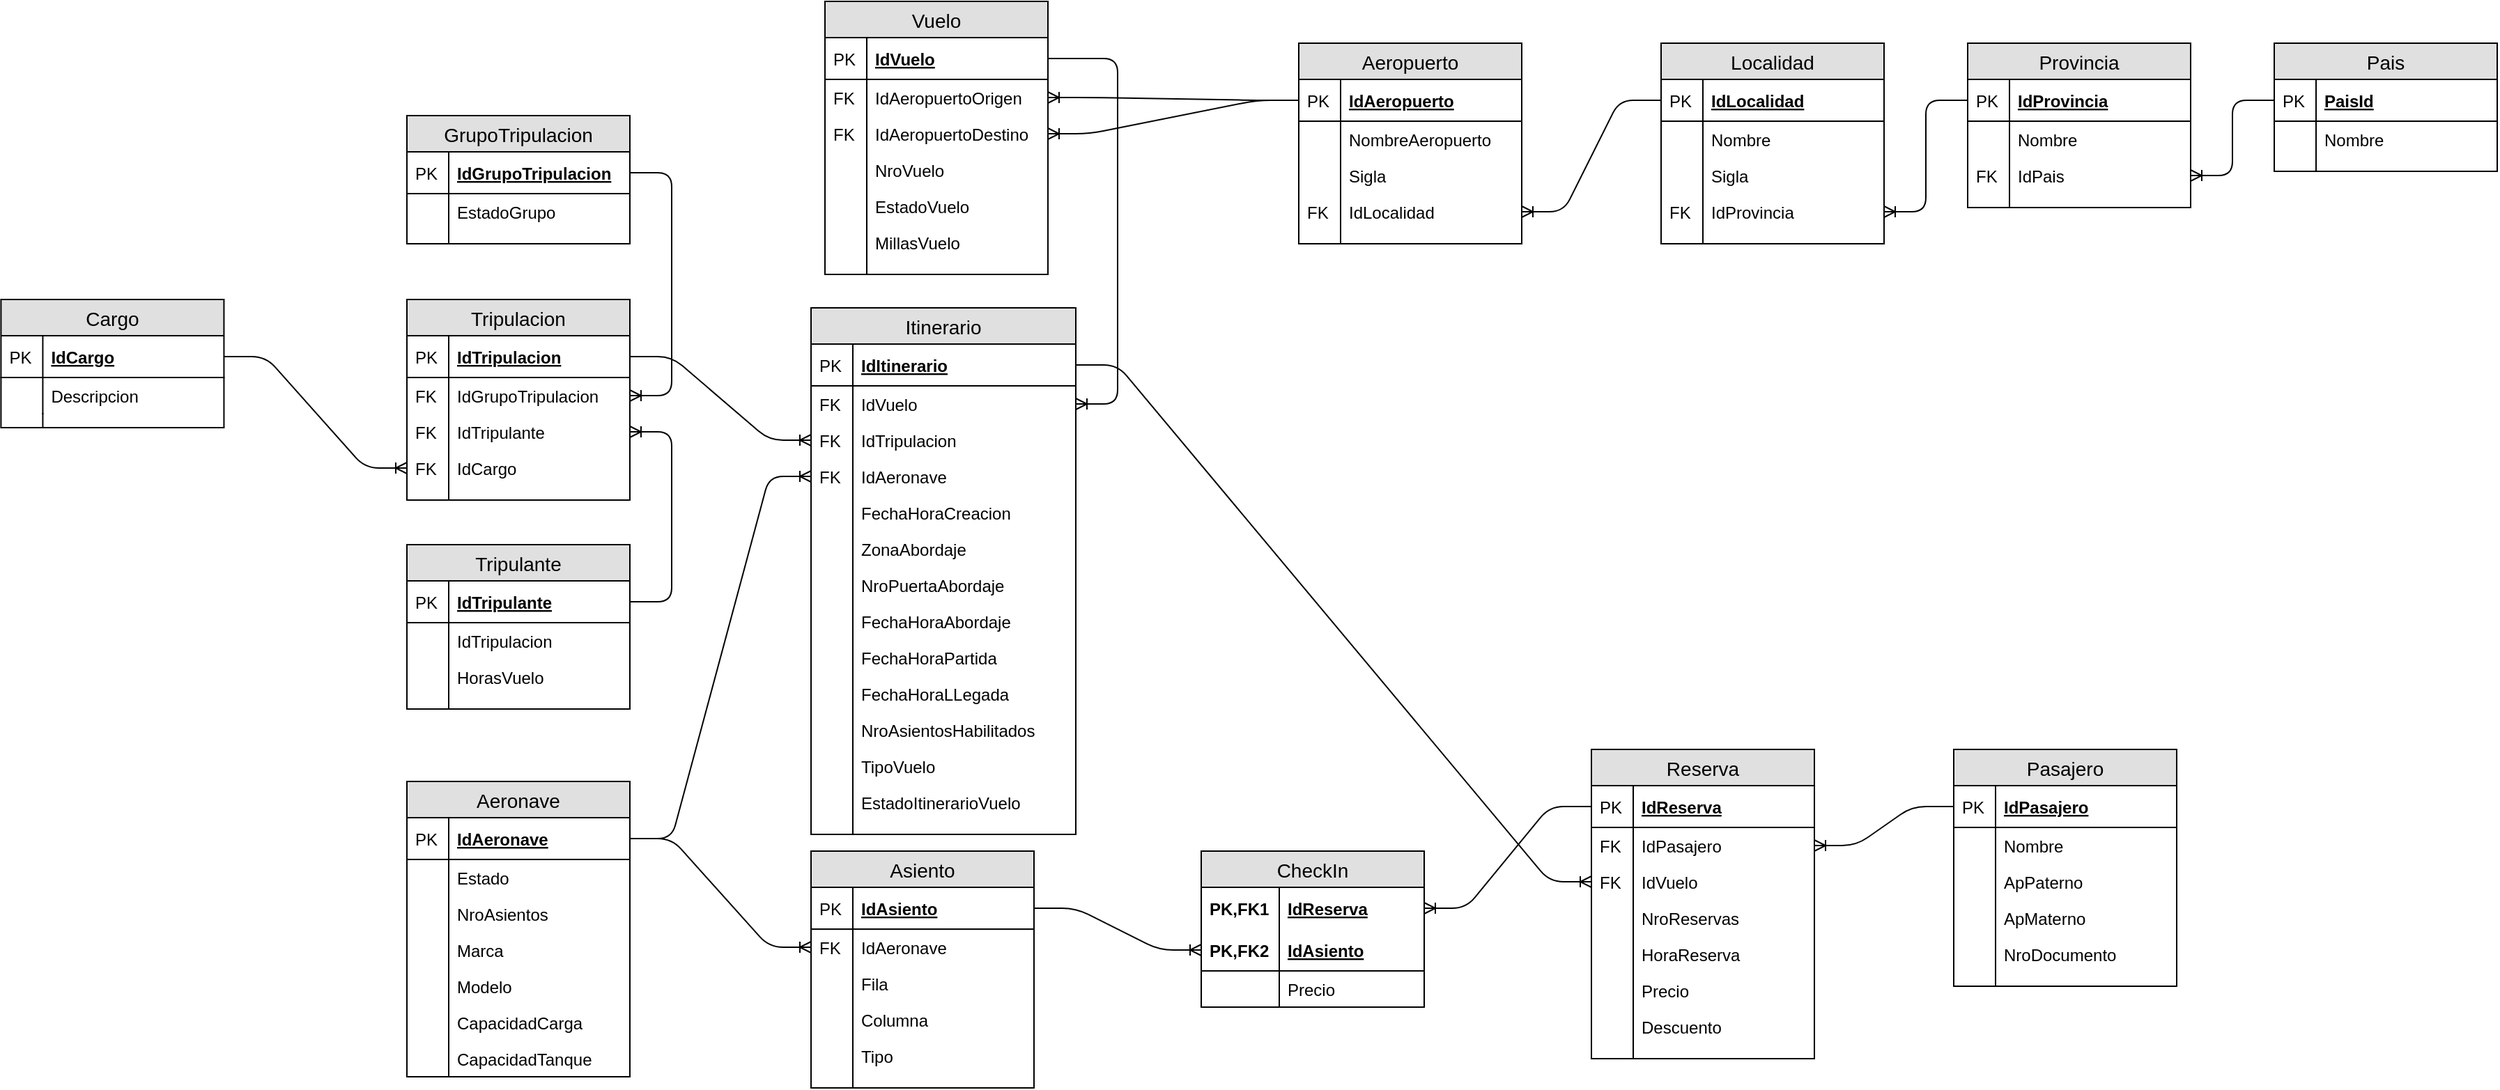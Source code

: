 <mxfile version="12.4.2" type="device" pages="3"><diagram name="ER-Vuelo" id="e56a1550-8fbb-45ad-956c-1786394a9013"><mxGraphModel dx="1962" dy="1360" grid="1" gridSize="10" guides="1" tooltips="1" connect="1" arrows="1" fold="1" page="1" pageScale="1" pageWidth="1100" pageHeight="850" background="#ffffff" math="0" shadow="0"><root><mxCell id="0"/><mxCell id="1" parent="0"/><mxCell id="G6RTYpnVABScpM4DSEW3-54" value="Vuelo" style="swimlane;fontStyle=0;childLayout=stackLayout;horizontal=1;startSize=26;fillColor=#e0e0e0;horizontalStack=0;resizeParent=1;resizeParentMax=0;resizeLast=0;collapsible=1;marginBottom=0;swimlaneFillColor=#ffffff;align=center;fontSize=14;" parent="1" vertex="1"><mxGeometry x="590" y="-70" width="160" height="196" as="geometry"/></mxCell><mxCell id="G6RTYpnVABScpM4DSEW3-55" value="IdVuelo" style="shape=partialRectangle;top=0;left=0;right=0;bottom=1;align=left;verticalAlign=middle;fillColor=none;spacingLeft=34;spacingRight=4;overflow=hidden;rotatable=0;points=[[0,0.5],[1,0.5]];portConstraint=eastwest;dropTarget=0;fontStyle=5;fontSize=12;" parent="G6RTYpnVABScpM4DSEW3-54" vertex="1"><mxGeometry y="26" width="160" height="30" as="geometry"/></mxCell><mxCell id="G6RTYpnVABScpM4DSEW3-56" value="PK" style="shape=partialRectangle;top=0;left=0;bottom=0;fillColor=none;align=left;verticalAlign=middle;spacingLeft=4;spacingRight=4;overflow=hidden;rotatable=0;points=[];portConstraint=eastwest;part=1;fontSize=12;" parent="G6RTYpnVABScpM4DSEW3-55" vertex="1" connectable="0"><mxGeometry width="30" height="30" as="geometry"/></mxCell><mxCell id="G6RTYpnVABScpM4DSEW3-57" value="IdAeropuertoOrigen" style="shape=partialRectangle;top=0;left=0;right=0;bottom=0;align=left;verticalAlign=top;fillColor=none;spacingLeft=34;spacingRight=4;overflow=hidden;rotatable=0;points=[[0,0.5],[1,0.5]];portConstraint=eastwest;dropTarget=0;fontSize=12;" parent="G6RTYpnVABScpM4DSEW3-54" vertex="1"><mxGeometry y="56" width="160" height="26" as="geometry"/></mxCell><mxCell id="G6RTYpnVABScpM4DSEW3-58" value="FK" style="shape=partialRectangle;top=0;left=0;bottom=0;fillColor=none;align=left;verticalAlign=top;spacingLeft=4;spacingRight=4;overflow=hidden;rotatable=0;points=[];portConstraint=eastwest;part=1;fontSize=12;" parent="G6RTYpnVABScpM4DSEW3-57" vertex="1" connectable="0"><mxGeometry width="30" height="26" as="geometry"/></mxCell><mxCell id="1dwcrnfVOA5_AG7creVb-28" value="IdAeropuertoDestino" style="shape=partialRectangle;top=0;left=0;right=0;bottom=0;align=left;verticalAlign=top;fillColor=none;spacingLeft=34;spacingRight=4;overflow=hidden;rotatable=0;points=[[0,0.5],[1,0.5]];portConstraint=eastwest;dropTarget=0;fontSize=12;" parent="G6RTYpnVABScpM4DSEW3-54" vertex="1"><mxGeometry y="82" width="160" height="26" as="geometry"/></mxCell><mxCell id="1dwcrnfVOA5_AG7creVb-29" value="FK" style="shape=partialRectangle;top=0;left=0;bottom=0;fillColor=none;align=left;verticalAlign=top;spacingLeft=4;spacingRight=4;overflow=hidden;rotatable=0;points=[];portConstraint=eastwest;part=1;fontSize=12;" parent="1dwcrnfVOA5_AG7creVb-28" vertex="1" connectable="0"><mxGeometry width="30" height="26" as="geometry"/></mxCell><mxCell id="1dwcrnfVOA5_AG7creVb-41" value="NroVuelo" style="shape=partialRectangle;top=0;left=0;right=0;bottom=0;align=left;verticalAlign=top;fillColor=none;spacingLeft=34;spacingRight=4;overflow=hidden;rotatable=0;points=[[0,0.5],[1,0.5]];portConstraint=eastwest;dropTarget=0;fontSize=12;" parent="G6RTYpnVABScpM4DSEW3-54" vertex="1"><mxGeometry y="108" width="160" height="26" as="geometry"/></mxCell><mxCell id="1dwcrnfVOA5_AG7creVb-42" value="" style="shape=partialRectangle;top=0;left=0;bottom=0;fillColor=none;align=left;verticalAlign=top;spacingLeft=4;spacingRight=4;overflow=hidden;rotatable=0;points=[];portConstraint=eastwest;part=1;fontSize=12;" parent="1dwcrnfVOA5_AG7creVb-41" vertex="1" connectable="0"><mxGeometry width="30" height="26" as="geometry"/></mxCell><mxCell id="ni3J0XfmyTtzzyymqiKu-42" value="EstadoVuelo" style="shape=partialRectangle;top=0;left=0;right=0;bottom=0;align=left;verticalAlign=top;fillColor=none;spacingLeft=34;spacingRight=4;overflow=hidden;rotatable=0;points=[[0,0.5],[1,0.5]];portConstraint=eastwest;dropTarget=0;fontSize=12;" parent="G6RTYpnVABScpM4DSEW3-54" vertex="1"><mxGeometry y="134" width="160" height="26" as="geometry"/></mxCell><mxCell id="ni3J0XfmyTtzzyymqiKu-43" value="" style="shape=partialRectangle;top=0;left=0;bottom=0;fillColor=none;align=left;verticalAlign=top;spacingLeft=4;spacingRight=4;overflow=hidden;rotatable=0;points=[];portConstraint=eastwest;part=1;fontSize=12;" parent="ni3J0XfmyTtzzyymqiKu-42" vertex="1" connectable="0"><mxGeometry width="30" height="26" as="geometry"/></mxCell><mxCell id="ni3J0XfmyTtzzyymqiKu-44" value="MillasVuelo" style="shape=partialRectangle;top=0;left=0;right=0;bottom=0;align=left;verticalAlign=top;fillColor=none;spacingLeft=34;spacingRight=4;overflow=hidden;rotatable=0;points=[[0,0.5],[1,0.5]];portConstraint=eastwest;dropTarget=0;fontSize=12;" parent="G6RTYpnVABScpM4DSEW3-54" vertex="1"><mxGeometry y="160" width="160" height="26" as="geometry"/></mxCell><mxCell id="ni3J0XfmyTtzzyymqiKu-45" value="" style="shape=partialRectangle;top=0;left=0;bottom=0;fillColor=none;align=left;verticalAlign=top;spacingLeft=4;spacingRight=4;overflow=hidden;rotatable=0;points=[];portConstraint=eastwest;part=1;fontSize=12;" parent="ni3J0XfmyTtzzyymqiKu-44" vertex="1" connectable="0"><mxGeometry width="30" height="26" as="geometry"/></mxCell><mxCell id="G6RTYpnVABScpM4DSEW3-63" value="" style="shape=partialRectangle;top=0;left=0;right=0;bottom=0;align=left;verticalAlign=top;fillColor=none;spacingLeft=34;spacingRight=4;overflow=hidden;rotatable=0;points=[[0,0.5],[1,0.5]];portConstraint=eastwest;dropTarget=0;fontSize=12;" parent="G6RTYpnVABScpM4DSEW3-54" vertex="1"><mxGeometry y="186" width="160" height="10" as="geometry"/></mxCell><mxCell id="G6RTYpnVABScpM4DSEW3-64" value="" style="shape=partialRectangle;top=0;left=0;bottom=0;fillColor=none;align=left;verticalAlign=top;spacingLeft=4;spacingRight=4;overflow=hidden;rotatable=0;points=[];portConstraint=eastwest;part=1;fontSize=12;" parent="G6RTYpnVABScpM4DSEW3-63" vertex="1" connectable="0"><mxGeometry width="30" height="10" as="geometry"/></mxCell><mxCell id="G6RTYpnVABScpM4DSEW3-65" value="Tripulante" style="swimlane;fontStyle=0;childLayout=stackLayout;horizontal=1;startSize=26;fillColor=#e0e0e0;horizontalStack=0;resizeParent=1;resizeParentMax=0;resizeLast=0;collapsible=1;marginBottom=0;swimlaneFillColor=#ffffff;align=center;fontSize=14;" parent="1" vertex="1"><mxGeometry x="290" y="320" width="160" height="118" as="geometry"/></mxCell><mxCell id="G6RTYpnVABScpM4DSEW3-66" value="IdTripulante" style="shape=partialRectangle;top=0;left=0;right=0;bottom=1;align=left;verticalAlign=middle;fillColor=none;spacingLeft=34;spacingRight=4;overflow=hidden;rotatable=0;points=[[0,0.5],[1,0.5]];portConstraint=eastwest;dropTarget=0;fontStyle=5;fontSize=12;" parent="G6RTYpnVABScpM4DSEW3-65" vertex="1"><mxGeometry y="26" width="160" height="30" as="geometry"/></mxCell><mxCell id="G6RTYpnVABScpM4DSEW3-67" value="PK" style="shape=partialRectangle;top=0;left=0;bottom=0;fillColor=none;align=left;verticalAlign=middle;spacingLeft=4;spacingRight=4;overflow=hidden;rotatable=0;points=[];portConstraint=eastwest;part=1;fontSize=12;" parent="G6RTYpnVABScpM4DSEW3-66" vertex="1" connectable="0"><mxGeometry width="30" height="30" as="geometry"/></mxCell><mxCell id="G6RTYpnVABScpM4DSEW3-68" value="IdTripulacion" style="shape=partialRectangle;top=0;left=0;right=0;bottom=0;align=left;verticalAlign=top;fillColor=none;spacingLeft=34;spacingRight=4;overflow=hidden;rotatable=0;points=[[0,0.5],[1,0.5]];portConstraint=eastwest;dropTarget=0;fontSize=12;" parent="G6RTYpnVABScpM4DSEW3-65" vertex="1"><mxGeometry y="56" width="160" height="26" as="geometry"/></mxCell><mxCell id="G6RTYpnVABScpM4DSEW3-69" value="" style="shape=partialRectangle;top=0;left=0;bottom=0;fillColor=none;align=left;verticalAlign=top;spacingLeft=4;spacingRight=4;overflow=hidden;rotatable=0;points=[];portConstraint=eastwest;part=1;fontSize=12;" parent="G6RTYpnVABScpM4DSEW3-68" vertex="1" connectable="0"><mxGeometry width="30" height="26" as="geometry"/></mxCell><mxCell id="G6RTYpnVABScpM4DSEW3-70" value="HorasVuelo" style="shape=partialRectangle;top=0;left=0;right=0;bottom=0;align=left;verticalAlign=top;fillColor=none;spacingLeft=34;spacingRight=4;overflow=hidden;rotatable=0;points=[[0,0.5],[1,0.5]];portConstraint=eastwest;dropTarget=0;fontSize=12;" parent="G6RTYpnVABScpM4DSEW3-65" vertex="1"><mxGeometry y="82" width="160" height="26" as="geometry"/></mxCell><mxCell id="G6RTYpnVABScpM4DSEW3-71" value="" style="shape=partialRectangle;top=0;left=0;bottom=0;fillColor=none;align=left;verticalAlign=top;spacingLeft=4;spacingRight=4;overflow=hidden;rotatable=0;points=[];portConstraint=eastwest;part=1;fontSize=12;" parent="G6RTYpnVABScpM4DSEW3-70" vertex="1" connectable="0"><mxGeometry width="30" height="26" as="geometry"/></mxCell><mxCell id="G6RTYpnVABScpM4DSEW3-74" value="" style="shape=partialRectangle;top=0;left=0;right=0;bottom=0;align=left;verticalAlign=top;fillColor=none;spacingLeft=34;spacingRight=4;overflow=hidden;rotatable=0;points=[[0,0.5],[1,0.5]];portConstraint=eastwest;dropTarget=0;fontSize=12;" parent="G6RTYpnVABScpM4DSEW3-65" vertex="1"><mxGeometry y="108" width="160" height="10" as="geometry"/></mxCell><mxCell id="G6RTYpnVABScpM4DSEW3-75" value="" style="shape=partialRectangle;top=0;left=0;bottom=0;fillColor=none;align=left;verticalAlign=top;spacingLeft=4;spacingRight=4;overflow=hidden;rotatable=0;points=[];portConstraint=eastwest;part=1;fontSize=12;" parent="G6RTYpnVABScpM4DSEW3-74" vertex="1" connectable="0"><mxGeometry width="30" height="10" as="geometry"/></mxCell><mxCell id="G6RTYpnVABScpM4DSEW3-83" value="Aeronave" style="swimlane;fontStyle=0;childLayout=stackLayout;horizontal=1;startSize=26;fillColor=#e0e0e0;horizontalStack=0;resizeParent=1;resizeParentMax=0;resizeLast=0;collapsible=1;marginBottom=0;swimlaneFillColor=#ffffff;align=center;fontSize=14;" parent="1" vertex="1"><mxGeometry x="290" y="490" width="160" height="212" as="geometry"/></mxCell><mxCell id="G6RTYpnVABScpM4DSEW3-84" value="IdAeronave" style="shape=partialRectangle;top=0;left=0;right=0;bottom=1;align=left;verticalAlign=middle;fillColor=none;spacingLeft=34;spacingRight=4;overflow=hidden;rotatable=0;points=[[0,0.5],[1,0.5]];portConstraint=eastwest;dropTarget=0;fontStyle=5;fontSize=12;" parent="G6RTYpnVABScpM4DSEW3-83" vertex="1"><mxGeometry y="26" width="160" height="30" as="geometry"/></mxCell><mxCell id="G6RTYpnVABScpM4DSEW3-85" value="PK" style="shape=partialRectangle;top=0;left=0;bottom=0;fillColor=none;align=left;verticalAlign=middle;spacingLeft=4;spacingRight=4;overflow=hidden;rotatable=0;points=[];portConstraint=eastwest;part=1;fontSize=12;" parent="G6RTYpnVABScpM4DSEW3-84" vertex="1" connectable="0"><mxGeometry width="30" height="30" as="geometry"/></mxCell><mxCell id="G6RTYpnVABScpM4DSEW3-86" value="Estado" style="shape=partialRectangle;top=0;left=0;right=0;bottom=0;align=left;verticalAlign=top;fillColor=none;spacingLeft=34;spacingRight=4;overflow=hidden;rotatable=0;points=[[0,0.5],[1,0.5]];portConstraint=eastwest;dropTarget=0;fontSize=12;" parent="G6RTYpnVABScpM4DSEW3-83" vertex="1"><mxGeometry y="56" width="160" height="26" as="geometry"/></mxCell><mxCell id="G6RTYpnVABScpM4DSEW3-87" value="" style="shape=partialRectangle;top=0;left=0;bottom=0;fillColor=none;align=left;verticalAlign=top;spacingLeft=4;spacingRight=4;overflow=hidden;rotatable=0;points=[];portConstraint=eastwest;part=1;fontSize=12;" parent="G6RTYpnVABScpM4DSEW3-86" vertex="1" connectable="0"><mxGeometry width="30" height="26" as="geometry"/></mxCell><mxCell id="ni3J0XfmyTtzzyymqiKu-52" value="NroAsientos" style="shape=partialRectangle;top=0;left=0;right=0;bottom=0;align=left;verticalAlign=top;fillColor=none;spacingLeft=34;spacingRight=4;overflow=hidden;rotatable=0;points=[[0,0.5],[1,0.5]];portConstraint=eastwest;dropTarget=0;fontSize=12;" parent="G6RTYpnVABScpM4DSEW3-83" vertex="1"><mxGeometry y="82" width="160" height="26" as="geometry"/></mxCell><mxCell id="ni3J0XfmyTtzzyymqiKu-53" value="" style="shape=partialRectangle;top=0;left=0;bottom=0;fillColor=none;align=left;verticalAlign=top;spacingLeft=4;spacingRight=4;overflow=hidden;rotatable=0;points=[];portConstraint=eastwest;part=1;fontSize=12;" parent="ni3J0XfmyTtzzyymqiKu-52" vertex="1" connectable="0"><mxGeometry width="30" height="26" as="geometry"/></mxCell><mxCell id="G6RTYpnVABScpM4DSEW3-88" value="Marca" style="shape=partialRectangle;top=0;left=0;right=0;bottom=0;align=left;verticalAlign=top;fillColor=none;spacingLeft=34;spacingRight=4;overflow=hidden;rotatable=0;points=[[0,0.5],[1,0.5]];portConstraint=eastwest;dropTarget=0;fontSize=12;" parent="G6RTYpnVABScpM4DSEW3-83" vertex="1"><mxGeometry y="108" width="160" height="26" as="geometry"/></mxCell><mxCell id="G6RTYpnVABScpM4DSEW3-89" value="" style="shape=partialRectangle;top=0;left=0;bottom=0;fillColor=none;align=left;verticalAlign=top;spacingLeft=4;spacingRight=4;overflow=hidden;rotatable=0;points=[];portConstraint=eastwest;part=1;fontSize=12;" parent="G6RTYpnVABScpM4DSEW3-88" vertex="1" connectable="0"><mxGeometry width="30" height="26" as="geometry"/></mxCell><mxCell id="ni3J0XfmyTtzzyymqiKu-50" value="Modelo" style="shape=partialRectangle;top=0;left=0;right=0;bottom=0;align=left;verticalAlign=top;fillColor=none;spacingLeft=34;spacingRight=4;overflow=hidden;rotatable=0;points=[[0,0.5],[1,0.5]];portConstraint=eastwest;dropTarget=0;fontSize=12;" parent="G6RTYpnVABScpM4DSEW3-83" vertex="1"><mxGeometry y="134" width="160" height="26" as="geometry"/></mxCell><mxCell id="ni3J0XfmyTtzzyymqiKu-51" value="" style="shape=partialRectangle;top=0;left=0;bottom=0;fillColor=none;align=left;verticalAlign=top;spacingLeft=4;spacingRight=4;overflow=hidden;rotatable=0;points=[];portConstraint=eastwest;part=1;fontSize=12;" parent="ni3J0XfmyTtzzyymqiKu-50" vertex="1" connectable="0"><mxGeometry width="30" height="26" as="geometry"/></mxCell><mxCell id="ni3J0XfmyTtzzyymqiKu-48" value="CapacidadCarga" style="shape=partialRectangle;top=0;left=0;right=0;bottom=0;align=left;verticalAlign=top;fillColor=none;spacingLeft=34;spacingRight=4;overflow=hidden;rotatable=0;points=[[0,0.5],[1,0.5]];portConstraint=eastwest;dropTarget=0;fontSize=12;" parent="G6RTYpnVABScpM4DSEW3-83" vertex="1"><mxGeometry y="160" width="160" height="26" as="geometry"/></mxCell><mxCell id="ni3J0XfmyTtzzyymqiKu-49" value="" style="shape=partialRectangle;top=0;left=0;bottom=0;fillColor=none;align=left;verticalAlign=top;spacingLeft=4;spacingRight=4;overflow=hidden;rotatable=0;points=[];portConstraint=eastwest;part=1;fontSize=12;" parent="ni3J0XfmyTtzzyymqiKu-48" vertex="1" connectable="0"><mxGeometry width="30" height="26" as="geometry"/></mxCell><mxCell id="ni3J0XfmyTtzzyymqiKu-54" value="CapacidadTanque" style="shape=partialRectangle;top=0;left=0;right=0;bottom=0;align=left;verticalAlign=top;fillColor=none;spacingLeft=34;spacingRight=4;overflow=hidden;rotatable=0;points=[[0,0.5],[1,0.5]];portConstraint=eastwest;dropTarget=0;fontSize=12;" parent="G6RTYpnVABScpM4DSEW3-83" vertex="1"><mxGeometry y="186" width="160" height="26" as="geometry"/></mxCell><mxCell id="ni3J0XfmyTtzzyymqiKu-55" value="" style="shape=partialRectangle;top=0;left=0;bottom=0;fillColor=none;align=left;verticalAlign=top;spacingLeft=4;spacingRight=4;overflow=hidden;rotatable=0;points=[];portConstraint=eastwest;part=1;fontSize=12;" parent="ni3J0XfmyTtzzyymqiKu-54" vertex="1" connectable="0"><mxGeometry width="30" height="26" as="geometry"/></mxCell><mxCell id="G6RTYpnVABScpM4DSEW3-102" value="" style="edgeStyle=entityRelationEdgeStyle;fontSize=12;html=1;endArrow=ERoneToMany;" parent="1" source="G6RTYpnVABScpM4DSEW3-84" target="BU3bH6lWpCyKgBjET5HY-1" edge="1"><mxGeometry width="100" height="100" relative="1" as="geometry"><mxPoint x="450" y="630" as="sourcePoint"/><mxPoint x="590" y="107" as="targetPoint"/></mxGeometry></mxCell><mxCell id="G6RTYpnVABScpM4DSEW3-103" value="Aeropuerto" style="swimlane;fontStyle=0;childLayout=stackLayout;horizontal=1;startSize=26;fillColor=#e0e0e0;horizontalStack=0;resizeParent=1;resizeParentMax=0;resizeLast=0;collapsible=1;marginBottom=0;swimlaneFillColor=#ffffff;align=center;fontSize=14;" parent="1" vertex="1"><mxGeometry x="930" y="-40" width="160" height="144" as="geometry"/></mxCell><mxCell id="G6RTYpnVABScpM4DSEW3-104" value="IdAeropuerto" style="shape=partialRectangle;top=0;left=0;right=0;bottom=1;align=left;verticalAlign=middle;fillColor=none;spacingLeft=34;spacingRight=4;overflow=hidden;rotatable=0;points=[[0,0.5],[1,0.5]];portConstraint=eastwest;dropTarget=0;fontStyle=5;fontSize=12;" parent="G6RTYpnVABScpM4DSEW3-103" vertex="1"><mxGeometry y="26" width="160" height="30" as="geometry"/></mxCell><mxCell id="G6RTYpnVABScpM4DSEW3-105" value="PK" style="shape=partialRectangle;top=0;left=0;bottom=0;fillColor=none;align=left;verticalAlign=middle;spacingLeft=4;spacingRight=4;overflow=hidden;rotatable=0;points=[];portConstraint=eastwest;part=1;fontSize=12;" parent="G6RTYpnVABScpM4DSEW3-104" vertex="1" connectable="0"><mxGeometry width="30" height="30" as="geometry"/></mxCell><mxCell id="ni3J0XfmyTtzzyymqiKu-66" value="NombreAeropuerto" style="shape=partialRectangle;top=0;left=0;right=0;bottom=0;align=left;verticalAlign=top;fillColor=none;spacingLeft=34;spacingRight=4;overflow=hidden;rotatable=0;points=[[0,0.5],[1,0.5]];portConstraint=eastwest;dropTarget=0;fontSize=12;" parent="G6RTYpnVABScpM4DSEW3-103" vertex="1"><mxGeometry y="56" width="160" height="26" as="geometry"/></mxCell><mxCell id="ni3J0XfmyTtzzyymqiKu-67" value="" style="shape=partialRectangle;top=0;left=0;bottom=0;fillColor=none;align=left;verticalAlign=top;spacingLeft=4;spacingRight=4;overflow=hidden;rotatable=0;points=[];portConstraint=eastwest;part=1;fontSize=12;" parent="ni3J0XfmyTtzzyymqiKu-66" vertex="1" connectable="0"><mxGeometry width="30" height="26" as="geometry"/></mxCell><mxCell id="KrqFJIx6pSlOMuthrLEQ-1" value="Sigla" style="shape=partialRectangle;top=0;left=0;right=0;bottom=0;align=left;verticalAlign=top;fillColor=none;spacingLeft=34;spacingRight=4;overflow=hidden;rotatable=0;points=[[0,0.5],[1,0.5]];portConstraint=eastwest;dropTarget=0;fontSize=12;" parent="G6RTYpnVABScpM4DSEW3-103" vertex="1"><mxGeometry y="82" width="160" height="26" as="geometry"/></mxCell><mxCell id="KrqFJIx6pSlOMuthrLEQ-2" value="" style="shape=partialRectangle;top=0;left=0;bottom=0;fillColor=none;align=left;verticalAlign=top;spacingLeft=4;spacingRight=4;overflow=hidden;rotatable=0;points=[];portConstraint=eastwest;part=1;fontSize=12;" parent="KrqFJIx6pSlOMuthrLEQ-1" vertex="1" connectable="0"><mxGeometry width="30" height="26" as="geometry"/></mxCell><mxCell id="G6RTYpnVABScpM4DSEW3-106" value="IdLocalidad" style="shape=partialRectangle;top=0;left=0;right=0;bottom=0;align=left;verticalAlign=top;fillColor=none;spacingLeft=34;spacingRight=4;overflow=hidden;rotatable=0;points=[[0,0.5],[1,0.5]];portConstraint=eastwest;dropTarget=0;fontSize=12;" parent="G6RTYpnVABScpM4DSEW3-103" vertex="1"><mxGeometry y="108" width="160" height="26" as="geometry"/></mxCell><mxCell id="G6RTYpnVABScpM4DSEW3-107" value="FK" style="shape=partialRectangle;top=0;left=0;bottom=0;fillColor=none;align=left;verticalAlign=top;spacingLeft=4;spacingRight=4;overflow=hidden;rotatable=0;points=[];portConstraint=eastwest;part=1;fontSize=12;" parent="G6RTYpnVABScpM4DSEW3-106" vertex="1" connectable="0"><mxGeometry width="30" height="26" as="geometry"/></mxCell><mxCell id="G6RTYpnVABScpM4DSEW3-112" value="" style="shape=partialRectangle;top=0;left=0;right=0;bottom=0;align=left;verticalAlign=top;fillColor=none;spacingLeft=34;spacingRight=4;overflow=hidden;rotatable=0;points=[[0,0.5],[1,0.5]];portConstraint=eastwest;dropTarget=0;fontSize=12;" parent="G6RTYpnVABScpM4DSEW3-103" vertex="1"><mxGeometry y="134" width="160" height="10" as="geometry"/></mxCell><mxCell id="G6RTYpnVABScpM4DSEW3-113" value="" style="shape=partialRectangle;top=0;left=0;bottom=0;fillColor=none;align=left;verticalAlign=top;spacingLeft=4;spacingRight=4;overflow=hidden;rotatable=0;points=[];portConstraint=eastwest;part=1;fontSize=12;" parent="G6RTYpnVABScpM4DSEW3-112" vertex="1" connectable="0"><mxGeometry width="30" height="10" as="geometry"/></mxCell><mxCell id="G6RTYpnVABScpM4DSEW3-130" value="Pasajero" style="swimlane;fontStyle=0;childLayout=stackLayout;horizontal=1;startSize=26;fillColor=#e0e0e0;horizontalStack=0;resizeParent=1;resizeParentMax=0;resizeLast=0;collapsible=1;marginBottom=0;swimlaneFillColor=#ffffff;align=center;fontSize=14;" parent="1" vertex="1"><mxGeometry x="1400" y="467" width="160" height="170" as="geometry"/></mxCell><mxCell id="G6RTYpnVABScpM4DSEW3-131" value="IdPasajero" style="shape=partialRectangle;top=0;left=0;right=0;bottom=1;align=left;verticalAlign=middle;fillColor=none;spacingLeft=34;spacingRight=4;overflow=hidden;rotatable=0;points=[[0,0.5],[1,0.5]];portConstraint=eastwest;dropTarget=0;fontStyle=5;fontSize=12;" parent="G6RTYpnVABScpM4DSEW3-130" vertex="1"><mxGeometry y="26" width="160" height="30" as="geometry"/></mxCell><mxCell id="G6RTYpnVABScpM4DSEW3-132" value="PK" style="shape=partialRectangle;top=0;left=0;bottom=0;fillColor=none;align=left;verticalAlign=middle;spacingLeft=4;spacingRight=4;overflow=hidden;rotatable=0;points=[];portConstraint=eastwest;part=1;fontSize=12;" parent="G6RTYpnVABScpM4DSEW3-131" vertex="1" connectable="0"><mxGeometry width="30" height="30" as="geometry"/></mxCell><mxCell id="G6RTYpnVABScpM4DSEW3-133" value="Nombre" style="shape=partialRectangle;top=0;left=0;right=0;bottom=0;align=left;verticalAlign=top;fillColor=none;spacingLeft=34;spacingRight=4;overflow=hidden;rotatable=0;points=[[0,0.5],[1,0.5]];portConstraint=eastwest;dropTarget=0;fontSize=12;" parent="G6RTYpnVABScpM4DSEW3-130" vertex="1"><mxGeometry y="56" width="160" height="26" as="geometry"/></mxCell><mxCell id="G6RTYpnVABScpM4DSEW3-134" value="" style="shape=partialRectangle;top=0;left=0;bottom=0;fillColor=none;align=left;verticalAlign=top;spacingLeft=4;spacingRight=4;overflow=hidden;rotatable=0;points=[];portConstraint=eastwest;part=1;fontSize=12;" parent="G6RTYpnVABScpM4DSEW3-133" vertex="1" connectable="0"><mxGeometry width="30" height="26" as="geometry"/></mxCell><mxCell id="G6RTYpnVABScpM4DSEW3-135" value="ApPaterno" style="shape=partialRectangle;top=0;left=0;right=0;bottom=0;align=left;verticalAlign=top;fillColor=none;spacingLeft=34;spacingRight=4;overflow=hidden;rotatable=0;points=[[0,0.5],[1,0.5]];portConstraint=eastwest;dropTarget=0;fontSize=12;" parent="G6RTYpnVABScpM4DSEW3-130" vertex="1"><mxGeometry y="82" width="160" height="26" as="geometry"/></mxCell><mxCell id="G6RTYpnVABScpM4DSEW3-136" value="" style="shape=partialRectangle;top=0;left=0;bottom=0;fillColor=none;align=left;verticalAlign=top;spacingLeft=4;spacingRight=4;overflow=hidden;rotatable=0;points=[];portConstraint=eastwest;part=1;fontSize=12;" parent="G6RTYpnVABScpM4DSEW3-135" vertex="1" connectable="0"><mxGeometry width="30" height="26" as="geometry"/></mxCell><mxCell id="G6RTYpnVABScpM4DSEW3-137" value="ApMaterno" style="shape=partialRectangle;top=0;left=0;right=0;bottom=0;align=left;verticalAlign=top;fillColor=none;spacingLeft=34;spacingRight=4;overflow=hidden;rotatable=0;points=[[0,0.5],[1,0.5]];portConstraint=eastwest;dropTarget=0;fontSize=12;" parent="G6RTYpnVABScpM4DSEW3-130" vertex="1"><mxGeometry y="108" width="160" height="26" as="geometry"/></mxCell><mxCell id="G6RTYpnVABScpM4DSEW3-138" value="" style="shape=partialRectangle;top=0;left=0;bottom=0;fillColor=none;align=left;verticalAlign=top;spacingLeft=4;spacingRight=4;overflow=hidden;rotatable=0;points=[];portConstraint=eastwest;part=1;fontSize=12;" parent="G6RTYpnVABScpM4DSEW3-137" vertex="1" connectable="0"><mxGeometry width="30" height="26" as="geometry"/></mxCell><mxCell id="ni3J0XfmyTtzzyymqiKu-59" value="NroDocumento" style="shape=partialRectangle;top=0;left=0;right=0;bottom=0;align=left;verticalAlign=top;fillColor=none;spacingLeft=34;spacingRight=4;overflow=hidden;rotatable=0;points=[[0,0.5],[1,0.5]];portConstraint=eastwest;dropTarget=0;fontSize=12;" parent="G6RTYpnVABScpM4DSEW3-130" vertex="1"><mxGeometry y="134" width="160" height="26" as="geometry"/></mxCell><mxCell id="ni3J0XfmyTtzzyymqiKu-60" value="" style="shape=partialRectangle;top=0;left=0;bottom=0;fillColor=none;align=left;verticalAlign=top;spacingLeft=4;spacingRight=4;overflow=hidden;rotatable=0;points=[];portConstraint=eastwest;part=1;fontSize=12;" parent="ni3J0XfmyTtzzyymqiKu-59" vertex="1" connectable="0"><mxGeometry width="30" height="26" as="geometry"/></mxCell><mxCell id="G6RTYpnVABScpM4DSEW3-139" value="" style="shape=partialRectangle;top=0;left=0;right=0;bottom=0;align=left;verticalAlign=top;fillColor=none;spacingLeft=34;spacingRight=4;overflow=hidden;rotatable=0;points=[[0,0.5],[1,0.5]];portConstraint=eastwest;dropTarget=0;fontSize=12;" parent="G6RTYpnVABScpM4DSEW3-130" vertex="1"><mxGeometry y="160" width="160" height="10" as="geometry"/></mxCell><mxCell id="G6RTYpnVABScpM4DSEW3-140" value="" style="shape=partialRectangle;top=0;left=0;bottom=0;fillColor=none;align=left;verticalAlign=top;spacingLeft=4;spacingRight=4;overflow=hidden;rotatable=0;points=[];portConstraint=eastwest;part=1;fontSize=12;" parent="G6RTYpnVABScpM4DSEW3-139" vertex="1" connectable="0"><mxGeometry width="30" height="10" as="geometry"/></mxCell><mxCell id="G6RTYpnVABScpM4DSEW3-141" value="Reserva" style="swimlane;fontStyle=0;childLayout=stackLayout;horizontal=1;startSize=26;fillColor=#e0e0e0;horizontalStack=0;resizeParent=1;resizeParentMax=0;resizeLast=0;collapsible=1;marginBottom=0;swimlaneFillColor=#ffffff;align=center;fontSize=14;" parent="1" vertex="1"><mxGeometry x="1140" y="467" width="160" height="222" as="geometry"/></mxCell><mxCell id="G6RTYpnVABScpM4DSEW3-142" value="IdReserva" style="shape=partialRectangle;top=0;left=0;right=0;bottom=1;align=left;verticalAlign=middle;fillColor=none;spacingLeft=34;spacingRight=4;overflow=hidden;rotatable=0;points=[[0,0.5],[1,0.5]];portConstraint=eastwest;dropTarget=0;fontStyle=5;fontSize=12;" parent="G6RTYpnVABScpM4DSEW3-141" vertex="1"><mxGeometry y="26" width="160" height="30" as="geometry"/></mxCell><mxCell id="G6RTYpnVABScpM4DSEW3-143" value="PK" style="shape=partialRectangle;top=0;left=0;bottom=0;fillColor=none;align=left;verticalAlign=middle;spacingLeft=4;spacingRight=4;overflow=hidden;rotatable=0;points=[];portConstraint=eastwest;part=1;fontSize=12;" parent="G6RTYpnVABScpM4DSEW3-142" vertex="1" connectable="0"><mxGeometry width="30" height="30" as="geometry"/></mxCell><mxCell id="G6RTYpnVABScpM4DSEW3-144" value="IdPasajero" style="shape=partialRectangle;top=0;left=0;right=0;bottom=0;align=left;verticalAlign=top;fillColor=none;spacingLeft=34;spacingRight=4;overflow=hidden;rotatable=0;points=[[0,0.5],[1,0.5]];portConstraint=eastwest;dropTarget=0;fontSize=12;" parent="G6RTYpnVABScpM4DSEW3-141" vertex="1"><mxGeometry y="56" width="160" height="26" as="geometry"/></mxCell><mxCell id="G6RTYpnVABScpM4DSEW3-145" value="FK" style="shape=partialRectangle;top=0;left=0;bottom=0;fillColor=none;align=left;verticalAlign=top;spacingLeft=4;spacingRight=4;overflow=hidden;rotatable=0;points=[];portConstraint=eastwest;part=1;fontSize=12;" parent="G6RTYpnVABScpM4DSEW3-144" vertex="1" connectable="0"><mxGeometry width="30" height="26" as="geometry"/></mxCell><mxCell id="G6RTYpnVABScpM4DSEW3-146" value="IdVuelo" style="shape=partialRectangle;top=0;left=0;right=0;bottom=0;align=left;verticalAlign=top;fillColor=none;spacingLeft=34;spacingRight=4;overflow=hidden;rotatable=0;points=[[0,0.5],[1,0.5]];portConstraint=eastwest;dropTarget=0;fontSize=12;" parent="G6RTYpnVABScpM4DSEW3-141" vertex="1"><mxGeometry y="82" width="160" height="26" as="geometry"/></mxCell><mxCell id="G6RTYpnVABScpM4DSEW3-147" value="FK" style="shape=partialRectangle;top=0;left=0;bottom=0;fillColor=none;align=left;verticalAlign=top;spacingLeft=4;spacingRight=4;overflow=hidden;rotatable=0;points=[];portConstraint=eastwest;part=1;fontSize=12;" parent="G6RTYpnVABScpM4DSEW3-146" vertex="1" connectable="0"><mxGeometry width="30" height="26" as="geometry"/></mxCell><mxCell id="OwaM7PCastcEAE3K1Q2o-3" value="NroReservas" style="shape=partialRectangle;top=0;left=0;right=0;bottom=0;align=left;verticalAlign=top;fillColor=none;spacingLeft=34;spacingRight=4;overflow=hidden;rotatable=0;points=[[0,0.5],[1,0.5]];portConstraint=eastwest;dropTarget=0;fontSize=12;" parent="G6RTYpnVABScpM4DSEW3-141" vertex="1"><mxGeometry y="108" width="160" height="26" as="geometry"/></mxCell><mxCell id="OwaM7PCastcEAE3K1Q2o-4" value="" style="shape=partialRectangle;top=0;left=0;bottom=0;fillColor=none;align=left;verticalAlign=top;spacingLeft=4;spacingRight=4;overflow=hidden;rotatable=0;points=[];portConstraint=eastwest;part=1;fontSize=12;" parent="OwaM7PCastcEAE3K1Q2o-3" vertex="1" connectable="0"><mxGeometry width="30" height="26" as="geometry"/></mxCell><mxCell id="G6RTYpnVABScpM4DSEW3-148" value="HoraReserva" style="shape=partialRectangle;top=0;left=0;right=0;bottom=0;align=left;verticalAlign=top;fillColor=none;spacingLeft=34;spacingRight=4;overflow=hidden;rotatable=0;points=[[0,0.5],[1,0.5]];portConstraint=eastwest;dropTarget=0;fontSize=12;" parent="G6RTYpnVABScpM4DSEW3-141" vertex="1"><mxGeometry y="134" width="160" height="26" as="geometry"/></mxCell><mxCell id="G6RTYpnVABScpM4DSEW3-149" value="" style="shape=partialRectangle;top=0;left=0;bottom=0;fillColor=none;align=left;verticalAlign=top;spacingLeft=4;spacingRight=4;overflow=hidden;rotatable=0;points=[];portConstraint=eastwest;part=1;fontSize=12;" parent="G6RTYpnVABScpM4DSEW3-148" vertex="1" connectable="0"><mxGeometry width="30" height="26" as="geometry"/></mxCell><mxCell id="ni3J0XfmyTtzzyymqiKu-98" value="Precio" style="shape=partialRectangle;top=0;left=0;right=0;bottom=0;align=left;verticalAlign=top;fillColor=none;spacingLeft=34;spacingRight=4;overflow=hidden;rotatable=0;points=[[0,0.5],[1,0.5]];portConstraint=eastwest;dropTarget=0;fontSize=12;" parent="G6RTYpnVABScpM4DSEW3-141" vertex="1"><mxGeometry y="160" width="160" height="26" as="geometry"/></mxCell><mxCell id="ni3J0XfmyTtzzyymqiKu-99" value="" style="shape=partialRectangle;top=0;left=0;bottom=0;fillColor=none;align=left;verticalAlign=top;spacingLeft=4;spacingRight=4;overflow=hidden;rotatable=0;points=[];portConstraint=eastwest;part=1;fontSize=12;" parent="ni3J0XfmyTtzzyymqiKu-98" vertex="1" connectable="0"><mxGeometry width="30" height="26" as="geometry"/></mxCell><mxCell id="ni3J0XfmyTtzzyymqiKu-100" value="Descuento" style="shape=partialRectangle;top=0;left=0;right=0;bottom=0;align=left;verticalAlign=top;fillColor=none;spacingLeft=34;spacingRight=4;overflow=hidden;rotatable=0;points=[[0,0.5],[1,0.5]];portConstraint=eastwest;dropTarget=0;fontSize=12;" parent="G6RTYpnVABScpM4DSEW3-141" vertex="1"><mxGeometry y="186" width="160" height="26" as="geometry"/></mxCell><mxCell id="ni3J0XfmyTtzzyymqiKu-101" value="" style="shape=partialRectangle;top=0;left=0;bottom=0;fillColor=none;align=left;verticalAlign=top;spacingLeft=4;spacingRight=4;overflow=hidden;rotatable=0;points=[];portConstraint=eastwest;part=1;fontSize=12;" parent="ni3J0XfmyTtzzyymqiKu-100" vertex="1" connectable="0"><mxGeometry width="30" height="26" as="geometry"/></mxCell><mxCell id="G6RTYpnVABScpM4DSEW3-150" value="" style="shape=partialRectangle;top=0;left=0;right=0;bottom=0;align=left;verticalAlign=top;fillColor=none;spacingLeft=34;spacingRight=4;overflow=hidden;rotatable=0;points=[[0,0.5],[1,0.5]];portConstraint=eastwest;dropTarget=0;fontSize=12;" parent="G6RTYpnVABScpM4DSEW3-141" vertex="1"><mxGeometry y="212" width="160" height="10" as="geometry"/></mxCell><mxCell id="G6RTYpnVABScpM4DSEW3-151" value="" style="shape=partialRectangle;top=0;left=0;bottom=0;fillColor=none;align=left;verticalAlign=top;spacingLeft=4;spacingRight=4;overflow=hidden;rotatable=0;points=[];portConstraint=eastwest;part=1;fontSize=12;" parent="G6RTYpnVABScpM4DSEW3-150" vertex="1" connectable="0"><mxGeometry width="30" height="10" as="geometry"/></mxCell><mxCell id="G6RTYpnVABScpM4DSEW3-152" value="" style="edgeStyle=entityRelationEdgeStyle;fontSize=12;html=1;endArrow=ERoneToMany;" parent="1" source="G6RTYpnVABScpM4DSEW3-131" target="G6RTYpnVABScpM4DSEW3-144" edge="1"><mxGeometry width="100" height="100" relative="1" as="geometry"><mxPoint x="1190" y="450" as="sourcePoint"/><mxPoint x="1290" y="350" as="targetPoint"/></mxGeometry></mxCell><mxCell id="G6RTYpnVABScpM4DSEW3-153" value="" style="edgeStyle=entityRelationEdgeStyle;fontSize=12;html=1;endArrow=ERoneToMany;" parent="1" source="ff3RL1AZxMW2Mq2uTE_n-2" target="G6RTYpnVABScpM4DSEW3-146" edge="1"><mxGeometry width="100" height="100" relative="1" as="geometry"><mxPoint x="830" y="500" as="sourcePoint"/><mxPoint x="930" y="400" as="targetPoint"/></mxGeometry></mxCell><mxCell id="G6RTYpnVABScpM4DSEW3-154" value="Asiento" style="swimlane;fontStyle=0;childLayout=stackLayout;horizontal=1;startSize=26;fillColor=#e0e0e0;horizontalStack=0;resizeParent=1;resizeParentMax=0;resizeLast=0;collapsible=1;marginBottom=0;swimlaneFillColor=#ffffff;align=center;fontSize=14;" parent="1" vertex="1"><mxGeometry x="580" y="540" width="160" height="170" as="geometry"/></mxCell><mxCell id="G6RTYpnVABScpM4DSEW3-155" value="IdAsiento" style="shape=partialRectangle;top=0;left=0;right=0;bottom=1;align=left;verticalAlign=middle;fillColor=none;spacingLeft=34;spacingRight=4;overflow=hidden;rotatable=0;points=[[0,0.5],[1,0.5]];portConstraint=eastwest;dropTarget=0;fontStyle=5;fontSize=12;" parent="G6RTYpnVABScpM4DSEW3-154" vertex="1"><mxGeometry y="26" width="160" height="30" as="geometry"/></mxCell><mxCell id="G6RTYpnVABScpM4DSEW3-156" value="PK" style="shape=partialRectangle;top=0;left=0;bottom=0;fillColor=none;align=left;verticalAlign=middle;spacingLeft=4;spacingRight=4;overflow=hidden;rotatable=0;points=[];portConstraint=eastwest;part=1;fontSize=12;" parent="G6RTYpnVABScpM4DSEW3-155" vertex="1" connectable="0"><mxGeometry width="30" height="30" as="geometry"/></mxCell><mxCell id="G6RTYpnVABScpM4DSEW3-157" value="IdAeronave" style="shape=partialRectangle;top=0;left=0;right=0;bottom=0;align=left;verticalAlign=top;fillColor=none;spacingLeft=34;spacingRight=4;overflow=hidden;rotatable=0;points=[[0,0.5],[1,0.5]];portConstraint=eastwest;dropTarget=0;fontSize=12;" parent="G6RTYpnVABScpM4DSEW3-154" vertex="1"><mxGeometry y="56" width="160" height="26" as="geometry"/></mxCell><mxCell id="G6RTYpnVABScpM4DSEW3-158" value="FK" style="shape=partialRectangle;top=0;left=0;bottom=0;fillColor=none;align=left;verticalAlign=top;spacingLeft=4;spacingRight=4;overflow=hidden;rotatable=0;points=[];portConstraint=eastwest;part=1;fontSize=12;" parent="G6RTYpnVABScpM4DSEW3-157" vertex="1" connectable="0"><mxGeometry width="30" height="26" as="geometry"/></mxCell><mxCell id="G6RTYpnVABScpM4DSEW3-159" value="Fila" style="shape=partialRectangle;top=0;left=0;right=0;bottom=0;align=left;verticalAlign=top;fillColor=none;spacingLeft=34;spacingRight=4;overflow=hidden;rotatable=0;points=[[0,0.5],[1,0.5]];portConstraint=eastwest;dropTarget=0;fontSize=12;" parent="G6RTYpnVABScpM4DSEW3-154" vertex="1"><mxGeometry y="82" width="160" height="26" as="geometry"/></mxCell><mxCell id="G6RTYpnVABScpM4DSEW3-160" value="" style="shape=partialRectangle;top=0;left=0;bottom=0;fillColor=none;align=left;verticalAlign=top;spacingLeft=4;spacingRight=4;overflow=hidden;rotatable=0;points=[];portConstraint=eastwest;part=1;fontSize=12;" parent="G6RTYpnVABScpM4DSEW3-159" vertex="1" connectable="0"><mxGeometry width="30" height="26" as="geometry"/></mxCell><mxCell id="G6RTYpnVABScpM4DSEW3-161" value="Columna" style="shape=partialRectangle;top=0;left=0;right=0;bottom=0;align=left;verticalAlign=top;fillColor=none;spacingLeft=34;spacingRight=4;overflow=hidden;rotatable=0;points=[[0,0.5],[1,0.5]];portConstraint=eastwest;dropTarget=0;fontSize=12;" parent="G6RTYpnVABScpM4DSEW3-154" vertex="1"><mxGeometry y="108" width="160" height="26" as="geometry"/></mxCell><mxCell id="G6RTYpnVABScpM4DSEW3-162" value="" style="shape=partialRectangle;top=0;left=0;bottom=0;fillColor=none;align=left;verticalAlign=top;spacingLeft=4;spacingRight=4;overflow=hidden;rotatable=0;points=[];portConstraint=eastwest;part=1;fontSize=12;" parent="G6RTYpnVABScpM4DSEW3-161" vertex="1" connectable="0"><mxGeometry width="30" height="26" as="geometry"/></mxCell><mxCell id="ni3J0XfmyTtzzyymqiKu-61" value="Tipo" style="shape=partialRectangle;top=0;left=0;right=0;bottom=0;align=left;verticalAlign=top;fillColor=none;spacingLeft=34;spacingRight=4;overflow=hidden;rotatable=0;points=[[0,0.5],[1,0.5]];portConstraint=eastwest;dropTarget=0;fontSize=12;" parent="G6RTYpnVABScpM4DSEW3-154" vertex="1"><mxGeometry y="134" width="160" height="26" as="geometry"/></mxCell><mxCell id="ni3J0XfmyTtzzyymqiKu-62" value="" style="shape=partialRectangle;top=0;left=0;bottom=0;fillColor=none;align=left;verticalAlign=top;spacingLeft=4;spacingRight=4;overflow=hidden;rotatable=0;points=[];portConstraint=eastwest;part=1;fontSize=12;" parent="ni3J0XfmyTtzzyymqiKu-61" vertex="1" connectable="0"><mxGeometry width="30" height="26" as="geometry"/></mxCell><mxCell id="G6RTYpnVABScpM4DSEW3-163" value="" style="shape=partialRectangle;top=0;left=0;right=0;bottom=0;align=left;verticalAlign=top;fillColor=none;spacingLeft=34;spacingRight=4;overflow=hidden;rotatable=0;points=[[0,0.5],[1,0.5]];portConstraint=eastwest;dropTarget=0;fontSize=12;" parent="G6RTYpnVABScpM4DSEW3-154" vertex="1"><mxGeometry y="160" width="160" height="10" as="geometry"/></mxCell><mxCell id="G6RTYpnVABScpM4DSEW3-164" value="" style="shape=partialRectangle;top=0;left=0;bottom=0;fillColor=none;align=left;verticalAlign=top;spacingLeft=4;spacingRight=4;overflow=hidden;rotatable=0;points=[];portConstraint=eastwest;part=1;fontSize=12;" parent="G6RTYpnVABScpM4DSEW3-163" vertex="1" connectable="0"><mxGeometry width="30" height="10" as="geometry"/></mxCell><mxCell id="G6RTYpnVABScpM4DSEW3-165" value="" style="edgeStyle=entityRelationEdgeStyle;fontSize=12;html=1;endArrow=ERoneToMany;" parent="1" source="G6RTYpnVABScpM4DSEW3-84" target="G6RTYpnVABScpM4DSEW3-157" edge="1"><mxGeometry width="100" height="100" relative="1" as="geometry"><mxPoint x="830" y="770" as="sourcePoint"/><mxPoint x="930" y="670" as="targetPoint"/></mxGeometry></mxCell><mxCell id="ni3J0XfmyTtzzyymqiKu-13" value="CheckIn" style="swimlane;fontStyle=0;childLayout=stackLayout;horizontal=1;startSize=26;fillColor=#e0e0e0;horizontalStack=0;resizeParent=1;resizeParentMax=0;resizeLast=0;collapsible=1;marginBottom=0;swimlaneFillColor=#ffffff;align=center;fontSize=14;" parent="1" vertex="1"><mxGeometry x="860" y="540" width="160" height="112" as="geometry"/></mxCell><mxCell id="ni3J0XfmyTtzzyymqiKu-14" value="IdReserva" style="shape=partialRectangle;top=0;left=0;right=0;bottom=0;align=left;verticalAlign=middle;fillColor=none;spacingLeft=60;spacingRight=4;overflow=hidden;rotatable=0;points=[[0,0.5],[1,0.5]];portConstraint=eastwest;dropTarget=0;fontStyle=5;fontSize=12;" parent="ni3J0XfmyTtzzyymqiKu-13" vertex="1"><mxGeometry y="26" width="160" height="30" as="geometry"/></mxCell><mxCell id="ni3J0XfmyTtzzyymqiKu-15" value="PK,FK1" style="shape=partialRectangle;fontStyle=1;top=0;left=0;bottom=0;fillColor=none;align=left;verticalAlign=middle;spacingLeft=4;spacingRight=4;overflow=hidden;rotatable=0;points=[];portConstraint=eastwest;part=1;fontSize=12;" parent="ni3J0XfmyTtzzyymqiKu-14" vertex="1" connectable="0"><mxGeometry width="56" height="30" as="geometry"/></mxCell><mxCell id="ni3J0XfmyTtzzyymqiKu-16" value="IdAsiento" style="shape=partialRectangle;top=0;left=0;right=0;bottom=1;align=left;verticalAlign=middle;fillColor=none;spacingLeft=60;spacingRight=4;overflow=hidden;rotatable=0;points=[[0,0.5],[1,0.5]];portConstraint=eastwest;dropTarget=0;fontStyle=5;fontSize=12;" parent="ni3J0XfmyTtzzyymqiKu-13" vertex="1"><mxGeometry y="56" width="160" height="30" as="geometry"/></mxCell><mxCell id="ni3J0XfmyTtzzyymqiKu-17" value="PK,FK2" style="shape=partialRectangle;fontStyle=1;top=0;left=0;bottom=0;fillColor=none;align=left;verticalAlign=middle;spacingLeft=4;spacingRight=4;overflow=hidden;rotatable=0;points=[];portConstraint=eastwest;part=1;fontSize=12;" parent="ni3J0XfmyTtzzyymqiKu-16" vertex="1" connectable="0"><mxGeometry width="56" height="30" as="geometry"/></mxCell><mxCell id="ni3J0XfmyTtzzyymqiKu-18" value="Precio" style="shape=partialRectangle;top=0;left=0;right=0;bottom=0;align=left;verticalAlign=top;fillColor=none;spacingLeft=60;spacingRight=4;overflow=hidden;rotatable=0;points=[[0,0.5],[1,0.5]];portConstraint=eastwest;dropTarget=0;fontSize=12;" parent="ni3J0XfmyTtzzyymqiKu-13" vertex="1"><mxGeometry y="86" width="160" height="26" as="geometry"/></mxCell><mxCell id="ni3J0XfmyTtzzyymqiKu-19" value="" style="shape=partialRectangle;top=0;left=0;bottom=0;fillColor=none;align=left;verticalAlign=top;spacingLeft=4;spacingRight=4;overflow=hidden;rotatable=0;points=[];portConstraint=eastwest;part=1;fontSize=12;" parent="ni3J0XfmyTtzzyymqiKu-18" vertex="1" connectable="0"><mxGeometry width="56" height="26" as="geometry"/></mxCell><mxCell id="ni3J0XfmyTtzzyymqiKu-21" value="" style="edgeStyle=entityRelationEdgeStyle;fontSize=12;html=1;endArrow=ERoneToMany;" parent="1" source="G6RTYpnVABScpM4DSEW3-142" target="ni3J0XfmyTtzzyymqiKu-14" edge="1"><mxGeometry width="100" height="100" relative="1" as="geometry"><mxPoint x="1030" y="780" as="sourcePoint"/><mxPoint x="1130" y="680" as="targetPoint"/></mxGeometry></mxCell><mxCell id="ni3J0XfmyTtzzyymqiKu-22" value="" style="edgeStyle=entityRelationEdgeStyle;fontSize=12;html=1;endArrow=ERoneToMany;" parent="1" source="G6RTYpnVABScpM4DSEW3-155" target="ni3J0XfmyTtzzyymqiKu-16" edge="1"><mxGeometry width="100" height="100" relative="1" as="geometry"><mxPoint x="780" y="610" as="sourcePoint"/><mxPoint x="880" y="510" as="targetPoint"/></mxGeometry></mxCell><mxCell id="ni3J0XfmyTtzzyymqiKu-68" value="Localidad" style="swimlane;fontStyle=0;childLayout=stackLayout;horizontal=1;startSize=26;fillColor=#e0e0e0;horizontalStack=0;resizeParent=1;resizeParentMax=0;resizeLast=0;collapsible=1;marginBottom=0;swimlaneFillColor=#ffffff;align=center;fontSize=14;" parent="1" vertex="1"><mxGeometry x="1190" y="-40" width="160" height="144" as="geometry"/></mxCell><mxCell id="ni3J0XfmyTtzzyymqiKu-69" value="IdLocalidad" style="shape=partialRectangle;top=0;left=0;right=0;bottom=1;align=left;verticalAlign=middle;fillColor=none;spacingLeft=34;spacingRight=4;overflow=hidden;rotatable=0;points=[[0,0.5],[1,0.5]];portConstraint=eastwest;dropTarget=0;fontStyle=5;fontSize=12;" parent="ni3J0XfmyTtzzyymqiKu-68" vertex="1"><mxGeometry y="26" width="160" height="30" as="geometry"/></mxCell><mxCell id="ni3J0XfmyTtzzyymqiKu-70" value="PK" style="shape=partialRectangle;top=0;left=0;bottom=0;fillColor=none;align=left;verticalAlign=middle;spacingLeft=4;spacingRight=4;overflow=hidden;rotatable=0;points=[];portConstraint=eastwest;part=1;fontSize=12;" parent="ni3J0XfmyTtzzyymqiKu-69" vertex="1" connectable="0"><mxGeometry width="30" height="30" as="geometry"/></mxCell><mxCell id="ni3J0XfmyTtzzyymqiKu-71" value="Nombre" style="shape=partialRectangle;top=0;left=0;right=0;bottom=0;align=left;verticalAlign=top;fillColor=none;spacingLeft=34;spacingRight=4;overflow=hidden;rotatable=0;points=[[0,0.5],[1,0.5]];portConstraint=eastwest;dropTarget=0;fontSize=12;" parent="ni3J0XfmyTtzzyymqiKu-68" vertex="1"><mxGeometry y="56" width="160" height="26" as="geometry"/></mxCell><mxCell id="ni3J0XfmyTtzzyymqiKu-72" value="" style="shape=partialRectangle;top=0;left=0;bottom=0;fillColor=none;align=left;verticalAlign=top;spacingLeft=4;spacingRight=4;overflow=hidden;rotatable=0;points=[];portConstraint=eastwest;part=1;fontSize=12;" parent="ni3J0XfmyTtzzyymqiKu-71" vertex="1" connectable="0"><mxGeometry width="30" height="26" as="geometry"/></mxCell><mxCell id="1dwcrnfVOA5_AG7creVb-43" value="Sigla" style="shape=partialRectangle;top=0;left=0;right=0;bottom=0;align=left;verticalAlign=top;fillColor=none;spacingLeft=34;spacingRight=4;overflow=hidden;rotatable=0;points=[[0,0.5],[1,0.5]];portConstraint=eastwest;dropTarget=0;fontSize=12;" parent="ni3J0XfmyTtzzyymqiKu-68" vertex="1"><mxGeometry y="82" width="160" height="26" as="geometry"/></mxCell><mxCell id="1dwcrnfVOA5_AG7creVb-44" value="" style="shape=partialRectangle;top=0;left=0;bottom=0;fillColor=none;align=left;verticalAlign=top;spacingLeft=4;spacingRight=4;overflow=hidden;rotatable=0;points=[];portConstraint=eastwest;part=1;fontSize=12;" parent="1dwcrnfVOA5_AG7creVb-43" vertex="1" connectable="0"><mxGeometry width="30" height="26" as="geometry"/></mxCell><mxCell id="ni3J0XfmyTtzzyymqiKu-76" value="IdProvincia" style="shape=partialRectangle;top=0;left=0;right=0;bottom=0;align=left;verticalAlign=top;fillColor=none;spacingLeft=34;spacingRight=4;overflow=hidden;rotatable=0;points=[[0,0.5],[1,0.5]];portConstraint=eastwest;dropTarget=0;fontSize=12;" parent="ni3J0XfmyTtzzyymqiKu-68" vertex="1"><mxGeometry y="108" width="160" height="26" as="geometry"/></mxCell><mxCell id="ni3J0XfmyTtzzyymqiKu-77" value="FK" style="shape=partialRectangle;top=0;left=0;bottom=0;fillColor=none;align=left;verticalAlign=top;spacingLeft=4;spacingRight=4;overflow=hidden;rotatable=0;points=[];portConstraint=eastwest;part=1;fontSize=12;" parent="ni3J0XfmyTtzzyymqiKu-76" vertex="1" connectable="0"><mxGeometry width="30" height="26" as="geometry"/></mxCell><mxCell id="ni3J0XfmyTtzzyymqiKu-73" value="" style="shape=partialRectangle;top=0;left=0;right=0;bottom=0;align=left;verticalAlign=top;fillColor=none;spacingLeft=34;spacingRight=4;overflow=hidden;rotatable=0;points=[[0,0.5],[1,0.5]];portConstraint=eastwest;dropTarget=0;fontSize=12;" parent="ni3J0XfmyTtzzyymqiKu-68" vertex="1"><mxGeometry y="134" width="160" height="10" as="geometry"/></mxCell><mxCell id="ni3J0XfmyTtzzyymqiKu-74" value="" style="shape=partialRectangle;top=0;left=0;bottom=0;fillColor=none;align=left;verticalAlign=top;spacingLeft=4;spacingRight=4;overflow=hidden;rotatable=0;points=[];portConstraint=eastwest;part=1;fontSize=12;" parent="ni3J0XfmyTtzzyymqiKu-73" vertex="1" connectable="0"><mxGeometry width="30" height="10" as="geometry"/></mxCell><mxCell id="ni3J0XfmyTtzzyymqiKu-75" value="" style="edgeStyle=entityRelationEdgeStyle;fontSize=12;html=1;endArrow=ERoneToMany;" parent="1" source="ni3J0XfmyTtzzyymqiKu-69" target="G6RTYpnVABScpM4DSEW3-106" edge="1"><mxGeometry width="100" height="100" relative="1" as="geometry"><mxPoint x="1080" y="-94" as="sourcePoint"/><mxPoint x="1360" y="31" as="targetPoint"/></mxGeometry></mxCell><mxCell id="ni3J0XfmyTtzzyymqiKu-78" value="Provincia" style="swimlane;fontStyle=0;childLayout=stackLayout;horizontal=1;startSize=26;fillColor=#e0e0e0;horizontalStack=0;resizeParent=1;resizeParentMax=0;resizeLast=0;collapsible=1;marginBottom=0;swimlaneFillColor=#ffffff;align=center;fontSize=14;" parent="1" vertex="1"><mxGeometry x="1410" y="-40" width="160" height="118" as="geometry"/></mxCell><mxCell id="ni3J0XfmyTtzzyymqiKu-79" value="IdProvincia" style="shape=partialRectangle;top=0;left=0;right=0;bottom=1;align=left;verticalAlign=middle;fillColor=none;spacingLeft=34;spacingRight=4;overflow=hidden;rotatable=0;points=[[0,0.5],[1,0.5]];portConstraint=eastwest;dropTarget=0;fontStyle=5;fontSize=12;" parent="ni3J0XfmyTtzzyymqiKu-78" vertex="1"><mxGeometry y="26" width="160" height="30" as="geometry"/></mxCell><mxCell id="ni3J0XfmyTtzzyymqiKu-80" value="PK" style="shape=partialRectangle;top=0;left=0;bottom=0;fillColor=none;align=left;verticalAlign=middle;spacingLeft=4;spacingRight=4;overflow=hidden;rotatable=0;points=[];portConstraint=eastwest;part=1;fontSize=12;" parent="ni3J0XfmyTtzzyymqiKu-79" vertex="1" connectable="0"><mxGeometry width="30" height="30" as="geometry"/></mxCell><mxCell id="ni3J0XfmyTtzzyymqiKu-81" value="Nombre" style="shape=partialRectangle;top=0;left=0;right=0;bottom=0;align=left;verticalAlign=top;fillColor=none;spacingLeft=34;spacingRight=4;overflow=hidden;rotatable=0;points=[[0,0.5],[1,0.5]];portConstraint=eastwest;dropTarget=0;fontSize=12;" parent="ni3J0XfmyTtzzyymqiKu-78" vertex="1"><mxGeometry y="56" width="160" height="26" as="geometry"/></mxCell><mxCell id="ni3J0XfmyTtzzyymqiKu-82" value="" style="shape=partialRectangle;top=0;left=0;bottom=0;fillColor=none;align=left;verticalAlign=top;spacingLeft=4;spacingRight=4;overflow=hidden;rotatable=0;points=[];portConstraint=eastwest;part=1;fontSize=12;" parent="ni3J0XfmyTtzzyymqiKu-81" vertex="1" connectable="0"><mxGeometry width="30" height="26" as="geometry"/></mxCell><mxCell id="ni3J0XfmyTtzzyymqiKu-83" value="IdPais" style="shape=partialRectangle;top=0;left=0;right=0;bottom=0;align=left;verticalAlign=top;fillColor=none;spacingLeft=34;spacingRight=4;overflow=hidden;rotatable=0;points=[[0,0.5],[1,0.5]];portConstraint=eastwest;dropTarget=0;fontSize=12;" parent="ni3J0XfmyTtzzyymqiKu-78" vertex="1"><mxGeometry y="82" width="160" height="26" as="geometry"/></mxCell><mxCell id="ni3J0XfmyTtzzyymqiKu-84" value="FK" style="shape=partialRectangle;top=0;left=0;bottom=0;fillColor=none;align=left;verticalAlign=top;spacingLeft=4;spacingRight=4;overflow=hidden;rotatable=0;points=[];portConstraint=eastwest;part=1;fontSize=12;" parent="ni3J0XfmyTtzzyymqiKu-83" vertex="1" connectable="0"><mxGeometry width="30" height="26" as="geometry"/></mxCell><mxCell id="ni3J0XfmyTtzzyymqiKu-85" value="" style="shape=partialRectangle;top=0;left=0;right=0;bottom=0;align=left;verticalAlign=top;fillColor=none;spacingLeft=34;spacingRight=4;overflow=hidden;rotatable=0;points=[[0,0.5],[1,0.5]];portConstraint=eastwest;dropTarget=0;fontSize=12;" parent="ni3J0XfmyTtzzyymqiKu-78" vertex="1"><mxGeometry y="108" width="160" height="10" as="geometry"/></mxCell><mxCell id="ni3J0XfmyTtzzyymqiKu-86" value="" style="shape=partialRectangle;top=0;left=0;bottom=0;fillColor=none;align=left;verticalAlign=top;spacingLeft=4;spacingRight=4;overflow=hidden;rotatable=0;points=[];portConstraint=eastwest;part=1;fontSize=12;" parent="ni3J0XfmyTtzzyymqiKu-85" vertex="1" connectable="0"><mxGeometry width="30" height="10" as="geometry"/></mxCell><mxCell id="ni3J0XfmyTtzzyymqiKu-87" value="Pais" style="swimlane;fontStyle=0;childLayout=stackLayout;horizontal=1;startSize=26;fillColor=#e0e0e0;horizontalStack=0;resizeParent=1;resizeParentMax=0;resizeLast=0;collapsible=1;marginBottom=0;swimlaneFillColor=#ffffff;align=center;fontSize=14;" parent="1" vertex="1"><mxGeometry x="1630" y="-40" width="160" height="92" as="geometry"/></mxCell><mxCell id="ni3J0XfmyTtzzyymqiKu-88" value="PaisId" style="shape=partialRectangle;top=0;left=0;right=0;bottom=1;align=left;verticalAlign=middle;fillColor=none;spacingLeft=34;spacingRight=4;overflow=hidden;rotatable=0;points=[[0,0.5],[1,0.5]];portConstraint=eastwest;dropTarget=0;fontStyle=5;fontSize=12;" parent="ni3J0XfmyTtzzyymqiKu-87" vertex="1"><mxGeometry y="26" width="160" height="30" as="geometry"/></mxCell><mxCell id="ni3J0XfmyTtzzyymqiKu-89" value="PK" style="shape=partialRectangle;top=0;left=0;bottom=0;fillColor=none;align=left;verticalAlign=middle;spacingLeft=4;spacingRight=4;overflow=hidden;rotatable=0;points=[];portConstraint=eastwest;part=1;fontSize=12;" parent="ni3J0XfmyTtzzyymqiKu-88" vertex="1" connectable="0"><mxGeometry width="30" height="30" as="geometry"/></mxCell><mxCell id="ni3J0XfmyTtzzyymqiKu-90" value="Nombre" style="shape=partialRectangle;top=0;left=0;right=0;bottom=0;align=left;verticalAlign=top;fillColor=none;spacingLeft=34;spacingRight=4;overflow=hidden;rotatable=0;points=[[0,0.5],[1,0.5]];portConstraint=eastwest;dropTarget=0;fontSize=12;" parent="ni3J0XfmyTtzzyymqiKu-87" vertex="1"><mxGeometry y="56" width="160" height="26" as="geometry"/></mxCell><mxCell id="ni3J0XfmyTtzzyymqiKu-91" value="" style="shape=partialRectangle;top=0;left=0;bottom=0;fillColor=none;align=left;verticalAlign=top;spacingLeft=4;spacingRight=4;overflow=hidden;rotatable=0;points=[];portConstraint=eastwest;part=1;fontSize=12;" parent="ni3J0XfmyTtzzyymqiKu-90" vertex="1" connectable="0"><mxGeometry width="30" height="26" as="geometry"/></mxCell><mxCell id="ni3J0XfmyTtzzyymqiKu-94" value="" style="shape=partialRectangle;top=0;left=0;right=0;bottom=0;align=left;verticalAlign=top;fillColor=none;spacingLeft=34;spacingRight=4;overflow=hidden;rotatable=0;points=[[0,0.5],[1,0.5]];portConstraint=eastwest;dropTarget=0;fontSize=12;" parent="ni3J0XfmyTtzzyymqiKu-87" vertex="1"><mxGeometry y="82" width="160" height="10" as="geometry"/></mxCell><mxCell id="ni3J0XfmyTtzzyymqiKu-95" value="" style="shape=partialRectangle;top=0;left=0;bottom=0;fillColor=none;align=left;verticalAlign=top;spacingLeft=4;spacingRight=4;overflow=hidden;rotatable=0;points=[];portConstraint=eastwest;part=1;fontSize=12;" parent="ni3J0XfmyTtzzyymqiKu-94" vertex="1" connectable="0"><mxGeometry width="30" height="10" as="geometry"/></mxCell><mxCell id="ni3J0XfmyTtzzyymqiKu-96" value="" style="edgeStyle=entityRelationEdgeStyle;fontSize=12;html=1;endArrow=ERoneToMany;" parent="1" source="ni3J0XfmyTtzzyymqiKu-88" target="ni3J0XfmyTtzzyymqiKu-83" edge="1"><mxGeometry width="100" height="100" relative="1" as="geometry"><mxPoint x="1660" y="260" as="sourcePoint"/><mxPoint x="1760" y="160" as="targetPoint"/></mxGeometry></mxCell><mxCell id="ni3J0XfmyTtzzyymqiKu-97" value="" style="edgeStyle=entityRelationEdgeStyle;fontSize=12;html=1;endArrow=ERoneToMany;" parent="1" source="ni3J0XfmyTtzzyymqiKu-79" target="ni3J0XfmyTtzzyymqiKu-76" edge="1"><mxGeometry width="100" height="100" relative="1" as="geometry"><mxPoint x="1480" y="250" as="sourcePoint"/><mxPoint x="1580" y="150" as="targetPoint"/></mxGeometry></mxCell><mxCell id="ff3RL1AZxMW2Mq2uTE_n-1" value="Itinerario" style="swimlane;fontStyle=0;childLayout=stackLayout;horizontal=1;startSize=26;fillColor=#e0e0e0;horizontalStack=0;resizeParent=1;resizeParentMax=0;resizeLast=0;collapsible=1;marginBottom=0;swimlaneFillColor=#ffffff;align=center;fontSize=14;" parent="1" vertex="1"><mxGeometry x="580" y="150" width="190" height="378" as="geometry"/></mxCell><mxCell id="ff3RL1AZxMW2Mq2uTE_n-2" value="IdItinerario" style="shape=partialRectangle;top=0;left=0;right=0;bottom=1;align=left;verticalAlign=middle;fillColor=none;spacingLeft=34;spacingRight=4;overflow=hidden;rotatable=0;points=[[0,0.5],[1,0.5]];portConstraint=eastwest;dropTarget=0;fontStyle=5;fontSize=12;" parent="ff3RL1AZxMW2Mq2uTE_n-1" vertex="1"><mxGeometry y="26" width="190" height="30" as="geometry"/></mxCell><mxCell id="ff3RL1AZxMW2Mq2uTE_n-3" value="PK" style="shape=partialRectangle;top=0;left=0;bottom=0;fillColor=none;align=left;verticalAlign=middle;spacingLeft=4;spacingRight=4;overflow=hidden;rotatable=0;points=[];portConstraint=eastwest;part=1;fontSize=12;" parent="ff3RL1AZxMW2Mq2uTE_n-2" vertex="1" connectable="0"><mxGeometry width="30" height="30" as="geometry"/></mxCell><mxCell id="ff3RL1AZxMW2Mq2uTE_n-4" value="IdVuelo" style="shape=partialRectangle;top=0;left=0;right=0;bottom=0;align=left;verticalAlign=top;fillColor=none;spacingLeft=34;spacingRight=4;overflow=hidden;rotatable=0;points=[[0,0.5],[1,0.5]];portConstraint=eastwest;dropTarget=0;fontSize=12;" parent="ff3RL1AZxMW2Mq2uTE_n-1" vertex="1"><mxGeometry y="56" width="190" height="26" as="geometry"/></mxCell><mxCell id="ff3RL1AZxMW2Mq2uTE_n-5" value="FK" style="shape=partialRectangle;top=0;left=0;bottom=0;fillColor=none;align=left;verticalAlign=top;spacingLeft=4;spacingRight=4;overflow=hidden;rotatable=0;points=[];portConstraint=eastwest;part=1;fontSize=12;" parent="ff3RL1AZxMW2Mq2uTE_n-4" vertex="1" connectable="0"><mxGeometry width="30" height="26" as="geometry"/></mxCell><mxCell id="yg9vMfPInelDIXqB2qdE-19" value="IdTripulacion" style="shape=partialRectangle;top=0;left=0;right=0;bottom=0;align=left;verticalAlign=top;fillColor=none;spacingLeft=34;spacingRight=4;overflow=hidden;rotatable=0;points=[[0,0.5],[1,0.5]];portConstraint=eastwest;dropTarget=0;fontSize=12;" parent="ff3RL1AZxMW2Mq2uTE_n-1" vertex="1"><mxGeometry y="82" width="190" height="26" as="geometry"/></mxCell><mxCell id="yg9vMfPInelDIXqB2qdE-20" value="FK" style="shape=partialRectangle;top=0;left=0;bottom=0;fillColor=none;align=left;verticalAlign=top;spacingLeft=4;spacingRight=4;overflow=hidden;rotatable=0;points=[];portConstraint=eastwest;part=1;fontSize=12;" parent="yg9vMfPInelDIXqB2qdE-19" vertex="1" connectable="0"><mxGeometry width="30" height="26" as="geometry"/></mxCell><mxCell id="BU3bH6lWpCyKgBjET5HY-1" value="IdAeronave" style="shape=partialRectangle;top=0;left=0;right=0;bottom=0;align=left;verticalAlign=top;fillColor=none;spacingLeft=34;spacingRight=4;overflow=hidden;rotatable=0;points=[[0,0.5],[1,0.5]];portConstraint=eastwest;dropTarget=0;fontSize=12;" parent="ff3RL1AZxMW2Mq2uTE_n-1" vertex="1"><mxGeometry y="108" width="190" height="26" as="geometry"/></mxCell><mxCell id="BU3bH6lWpCyKgBjET5HY-2" value="FK" style="shape=partialRectangle;top=0;left=0;bottom=0;fillColor=none;align=left;verticalAlign=top;spacingLeft=4;spacingRight=4;overflow=hidden;rotatable=0;points=[];portConstraint=eastwest;part=1;fontSize=12;" parent="BU3bH6lWpCyKgBjET5HY-1" vertex="1" connectable="0"><mxGeometry width="30" height="26" as="geometry"/></mxCell><mxCell id="OwaM7PCastcEAE3K1Q2o-9" value="FechaHoraCreacion" style="shape=partialRectangle;top=0;left=0;right=0;bottom=0;align=left;verticalAlign=top;fillColor=none;spacingLeft=34;spacingRight=4;overflow=hidden;rotatable=0;points=[[0,0.5],[1,0.5]];portConstraint=eastwest;dropTarget=0;fontSize=12;" parent="ff3RL1AZxMW2Mq2uTE_n-1" vertex="1"><mxGeometry y="134" width="190" height="26" as="geometry"/></mxCell><mxCell id="OwaM7PCastcEAE3K1Q2o-10" value="" style="shape=partialRectangle;top=0;left=0;bottom=0;fillColor=none;align=left;verticalAlign=top;spacingLeft=4;spacingRight=4;overflow=hidden;rotatable=0;points=[];portConstraint=eastwest;part=1;fontSize=12;" parent="OwaM7PCastcEAE3K1Q2o-9" vertex="1" connectable="0"><mxGeometry width="30" height="26" as="geometry"/></mxCell><mxCell id="OwaM7PCastcEAE3K1Q2o-11" value="ZonaAbordaje" style="shape=partialRectangle;top=0;left=0;right=0;bottom=0;align=left;verticalAlign=top;fillColor=none;spacingLeft=34;spacingRight=4;overflow=hidden;rotatable=0;points=[[0,0.5],[1,0.5]];portConstraint=eastwest;dropTarget=0;fontSize=12;" parent="ff3RL1AZxMW2Mq2uTE_n-1" vertex="1"><mxGeometry y="160" width="190" height="26" as="geometry"/></mxCell><mxCell id="OwaM7PCastcEAE3K1Q2o-12" value="" style="shape=partialRectangle;top=0;left=0;bottom=0;fillColor=none;align=left;verticalAlign=top;spacingLeft=4;spacingRight=4;overflow=hidden;rotatable=0;points=[];portConstraint=eastwest;part=1;fontSize=12;" parent="OwaM7PCastcEAE3K1Q2o-11" vertex="1" connectable="0"><mxGeometry width="30" height="26" as="geometry"/></mxCell><mxCell id="uxXZnF-ig010rDNphLkq-1" value="NroPuertaAbordaje" style="shape=partialRectangle;top=0;left=0;right=0;bottom=0;align=left;verticalAlign=top;fillColor=none;spacingLeft=34;spacingRight=4;overflow=hidden;rotatable=0;points=[[0,0.5],[1,0.5]];portConstraint=eastwest;dropTarget=0;fontSize=12;" parent="ff3RL1AZxMW2Mq2uTE_n-1" vertex="1"><mxGeometry y="186" width="190" height="26" as="geometry"/></mxCell><mxCell id="uxXZnF-ig010rDNphLkq-2" value="" style="shape=partialRectangle;top=0;left=0;bottom=0;fillColor=none;align=left;verticalAlign=top;spacingLeft=4;spacingRight=4;overflow=hidden;rotatable=0;points=[];portConstraint=eastwest;part=1;fontSize=12;" parent="uxXZnF-ig010rDNphLkq-1" vertex="1" connectable="0"><mxGeometry width="30" height="26" as="geometry"/></mxCell><mxCell id="BU3bH6lWpCyKgBjET5HY-3" value="FechaHoraAbordaje" style="shape=partialRectangle;top=0;left=0;right=0;bottom=0;align=left;verticalAlign=top;fillColor=none;spacingLeft=34;spacingRight=4;overflow=hidden;rotatable=0;points=[[0,0.5],[1,0.5]];portConstraint=eastwest;dropTarget=0;fontSize=12;" parent="ff3RL1AZxMW2Mq2uTE_n-1" vertex="1"><mxGeometry y="212" width="190" height="26" as="geometry"/></mxCell><mxCell id="BU3bH6lWpCyKgBjET5HY-4" value="" style="shape=partialRectangle;top=0;left=0;bottom=0;fillColor=none;align=left;verticalAlign=top;spacingLeft=4;spacingRight=4;overflow=hidden;rotatable=0;points=[];portConstraint=eastwest;part=1;fontSize=12;" parent="BU3bH6lWpCyKgBjET5HY-3" vertex="1" connectable="0"><mxGeometry width="30" height="26" as="geometry"/></mxCell><mxCell id="1dwcrnfVOA5_AG7creVb-35" value="FechaHoraPartida" style="shape=partialRectangle;top=0;left=0;right=0;bottom=0;align=left;verticalAlign=top;fillColor=none;spacingLeft=34;spacingRight=4;overflow=hidden;rotatable=0;points=[[0,0.5],[1,0.5]];portConstraint=eastwest;dropTarget=0;fontSize=12;" parent="ff3RL1AZxMW2Mq2uTE_n-1" vertex="1"><mxGeometry y="238" width="190" height="26" as="geometry"/></mxCell><mxCell id="1dwcrnfVOA5_AG7creVb-36" value="" style="shape=partialRectangle;top=0;left=0;bottom=0;fillColor=none;align=left;verticalAlign=top;spacingLeft=4;spacingRight=4;overflow=hidden;rotatable=0;points=[];portConstraint=eastwest;part=1;fontSize=12;" parent="1dwcrnfVOA5_AG7creVb-35" vertex="1" connectable="0"><mxGeometry width="30" height="26" as="geometry"/></mxCell><mxCell id="ff3RL1AZxMW2Mq2uTE_n-11" value="FechaHoraLLegada" style="shape=partialRectangle;top=0;left=0;right=0;bottom=0;align=left;verticalAlign=top;fillColor=none;spacingLeft=34;spacingRight=4;overflow=hidden;rotatable=0;points=[[0,0.5],[1,0.5]];portConstraint=eastwest;dropTarget=0;fontSize=12;" parent="ff3RL1AZxMW2Mq2uTE_n-1" vertex="1"><mxGeometry y="264" width="190" height="26" as="geometry"/></mxCell><mxCell id="ff3RL1AZxMW2Mq2uTE_n-12" value="" style="shape=partialRectangle;top=0;left=0;bottom=0;fillColor=none;align=left;verticalAlign=top;spacingLeft=4;spacingRight=4;overflow=hidden;rotatable=0;points=[];portConstraint=eastwest;part=1;fontSize=12;" parent="ff3RL1AZxMW2Mq2uTE_n-11" vertex="1" connectable="0"><mxGeometry width="30" height="26" as="geometry"/></mxCell><mxCell id="OwaM7PCastcEAE3K1Q2o-1" value="NroAsientosHabilitados" style="shape=partialRectangle;top=0;left=0;right=0;bottom=0;align=left;verticalAlign=top;fillColor=none;spacingLeft=34;spacingRight=4;overflow=hidden;rotatable=0;points=[[0,0.5],[1,0.5]];portConstraint=eastwest;dropTarget=0;fontSize=12;" parent="ff3RL1AZxMW2Mq2uTE_n-1" vertex="1"><mxGeometry y="290" width="190" height="26" as="geometry"/></mxCell><mxCell id="OwaM7PCastcEAE3K1Q2o-2" value="" style="shape=partialRectangle;top=0;left=0;bottom=0;fillColor=none;align=left;verticalAlign=top;spacingLeft=4;spacingRight=4;overflow=hidden;rotatable=0;points=[];portConstraint=eastwest;part=1;fontSize=12;" parent="OwaM7PCastcEAE3K1Q2o-1" vertex="1" connectable="0"><mxGeometry width="30" height="26" as="geometry"/></mxCell><mxCell id="OwaM7PCastcEAE3K1Q2o-7" value="TipoVuelo" style="shape=partialRectangle;top=0;left=0;right=0;bottom=0;align=left;verticalAlign=top;fillColor=none;spacingLeft=34;spacingRight=4;overflow=hidden;rotatable=0;points=[[0,0.5],[1,0.5]];portConstraint=eastwest;dropTarget=0;fontSize=12;" parent="ff3RL1AZxMW2Mq2uTE_n-1" vertex="1"><mxGeometry y="316" width="190" height="26" as="geometry"/></mxCell><mxCell id="OwaM7PCastcEAE3K1Q2o-8" value="" style="shape=partialRectangle;top=0;left=0;bottom=0;fillColor=none;align=left;verticalAlign=top;spacingLeft=4;spacingRight=4;overflow=hidden;rotatable=0;points=[];portConstraint=eastwest;part=1;fontSize=12;" parent="OwaM7PCastcEAE3K1Q2o-7" vertex="1" connectable="0"><mxGeometry width="30" height="26" as="geometry"/></mxCell><mxCell id="1dwcrnfVOA5_AG7creVb-37" value="EstadoItinerarioVuelo" style="shape=partialRectangle;top=0;left=0;right=0;bottom=0;align=left;verticalAlign=top;fillColor=none;spacingLeft=34;spacingRight=4;overflow=hidden;rotatable=0;points=[[0,0.5],[1,0.5]];portConstraint=eastwest;dropTarget=0;fontSize=12;" parent="ff3RL1AZxMW2Mq2uTE_n-1" vertex="1"><mxGeometry y="342" width="190" height="26" as="geometry"/></mxCell><mxCell id="1dwcrnfVOA5_AG7creVb-38" value="" style="shape=partialRectangle;top=0;left=0;bottom=0;fillColor=none;align=left;verticalAlign=top;spacingLeft=4;spacingRight=4;overflow=hidden;rotatable=0;points=[];portConstraint=eastwest;part=1;fontSize=12;" parent="1dwcrnfVOA5_AG7creVb-37" vertex="1" connectable="0"><mxGeometry width="30" height="26" as="geometry"/></mxCell><mxCell id="ff3RL1AZxMW2Mq2uTE_n-6" value="" style="shape=partialRectangle;top=0;left=0;right=0;bottom=0;align=left;verticalAlign=top;fillColor=none;spacingLeft=34;spacingRight=4;overflow=hidden;rotatable=0;points=[[0,0.5],[1,0.5]];portConstraint=eastwest;dropTarget=0;fontSize=12;" parent="ff3RL1AZxMW2Mq2uTE_n-1" vertex="1"><mxGeometry y="368" width="190" height="10" as="geometry"/></mxCell><mxCell id="ff3RL1AZxMW2Mq2uTE_n-7" value="" style="shape=partialRectangle;top=0;left=0;bottom=0;fillColor=none;align=left;verticalAlign=top;spacingLeft=4;spacingRight=4;overflow=hidden;rotatable=0;points=[];portConstraint=eastwest;part=1;fontSize=12;" parent="ff3RL1AZxMW2Mq2uTE_n-6" vertex="1" connectable="0"><mxGeometry width="30" height="10" as="geometry"/></mxCell><mxCell id="ni3J0XfmyTtzzyymqiKu-23" value="Cargo" style="swimlane;fontStyle=0;childLayout=stackLayout;horizontal=1;startSize=26;fillColor=#e0e0e0;horizontalStack=0;resizeParent=1;resizeParentMax=0;resizeLast=0;collapsible=1;marginBottom=0;swimlaneFillColor=#ffffff;align=center;fontSize=14;" parent="1" vertex="1"><mxGeometry x="-1.29" y="144" width="160" height="92" as="geometry"/></mxCell><mxCell id="ni3J0XfmyTtzzyymqiKu-24" value="IdCargo" style="shape=partialRectangle;top=0;left=0;right=0;bottom=1;align=left;verticalAlign=middle;fillColor=none;spacingLeft=34;spacingRight=4;overflow=hidden;rotatable=0;points=[[0,0.5],[1,0.5]];portConstraint=eastwest;dropTarget=0;fontStyle=5;fontSize=12;" parent="ni3J0XfmyTtzzyymqiKu-23" vertex="1"><mxGeometry y="26" width="160" height="30" as="geometry"/></mxCell><mxCell id="ni3J0XfmyTtzzyymqiKu-25" value="PK" style="shape=partialRectangle;top=0;left=0;bottom=0;fillColor=none;align=left;verticalAlign=middle;spacingLeft=4;spacingRight=4;overflow=hidden;rotatable=0;points=[];portConstraint=eastwest;part=1;fontSize=12;" parent="ni3J0XfmyTtzzyymqiKu-24" vertex="1" connectable="0"><mxGeometry width="30" height="30" as="geometry"/></mxCell><mxCell id="ni3J0XfmyTtzzyymqiKu-26" value="Descripcion" style="shape=partialRectangle;top=0;left=0;right=0;bottom=0;align=left;verticalAlign=top;fillColor=none;spacingLeft=34;spacingRight=4;overflow=hidden;rotatable=0;points=[[0,0.5],[1,0.5]];portConstraint=eastwest;dropTarget=0;fontSize=12;" parent="ni3J0XfmyTtzzyymqiKu-23" vertex="1"><mxGeometry y="56" width="160" height="26" as="geometry"/></mxCell><mxCell id="ni3J0XfmyTtzzyymqiKu-27" value="" style="shape=partialRectangle;top=0;left=0;bottom=0;fillColor=none;align=left;verticalAlign=top;spacingLeft=4;spacingRight=4;overflow=hidden;rotatable=0;points=[];portConstraint=eastwest;part=1;fontSize=12;" parent="ni3J0XfmyTtzzyymqiKu-26" vertex="1" connectable="0"><mxGeometry width="30" height="26" as="geometry"/></mxCell><mxCell id="ni3J0XfmyTtzzyymqiKu-32" value="" style="shape=partialRectangle;top=0;left=0;right=0;bottom=0;align=left;verticalAlign=top;fillColor=none;spacingLeft=34;spacingRight=4;overflow=hidden;rotatable=0;points=[[0,0.5],[1,0.5]];portConstraint=eastwest;dropTarget=0;fontSize=12;" parent="ni3J0XfmyTtzzyymqiKu-23" vertex="1"><mxGeometry y="82" width="160" height="10" as="geometry"/></mxCell><mxCell id="ni3J0XfmyTtzzyymqiKu-33" value="" style="shape=partialRectangle;top=0;left=0;bottom=0;fillColor=none;align=left;verticalAlign=top;spacingLeft=4;spacingRight=4;overflow=hidden;rotatable=0;points=[];portConstraint=eastwest;part=1;fontSize=12;" parent="ni3J0XfmyTtzzyymqiKu-32" vertex="1" connectable="0"><mxGeometry width="30" height="10" as="geometry"/></mxCell><mxCell id="ujfR5Q_kVpQ-tA6r3okI-23" value="" style="edgeStyle=entityRelationEdgeStyle;fontSize=12;html=1;endArrow=ERoneToMany;" parent="1" source="yg9vMfPInelDIXqB2qdE-22" target="yg9vMfPInelDIXqB2qdE-34" edge="1"><mxGeometry width="100" height="100" relative="1" as="geometry"><mxPoint x="418.71" y="141" as="sourcePoint"/><mxPoint x="288.71" y="189" as="targetPoint"/></mxGeometry></mxCell><mxCell id="yg9vMfPInelDIXqB2qdE-21" value="GrupoTripulacion" style="swimlane;fontStyle=0;childLayout=stackLayout;horizontal=1;startSize=26;fillColor=#e0e0e0;horizontalStack=0;resizeParent=1;resizeParentMax=0;resizeLast=0;collapsible=1;marginBottom=0;swimlaneFillColor=#ffffff;align=center;fontSize=14;" parent="1" vertex="1"><mxGeometry x="290" y="12" width="160" height="92" as="geometry"/></mxCell><mxCell id="yg9vMfPInelDIXqB2qdE-22" value="IdGrupoTripulacion" style="shape=partialRectangle;top=0;left=0;right=0;bottom=1;align=left;verticalAlign=middle;fillColor=none;spacingLeft=34;spacingRight=4;overflow=hidden;rotatable=0;points=[[0,0.5],[1,0.5]];portConstraint=eastwest;dropTarget=0;fontStyle=5;fontSize=12;" parent="yg9vMfPInelDIXqB2qdE-21" vertex="1"><mxGeometry y="26" width="160" height="30" as="geometry"/></mxCell><mxCell id="yg9vMfPInelDIXqB2qdE-23" value="PK" style="shape=partialRectangle;top=0;left=0;bottom=0;fillColor=none;align=left;verticalAlign=middle;spacingLeft=4;spacingRight=4;overflow=hidden;rotatable=0;points=[];portConstraint=eastwest;part=1;fontSize=12;" parent="yg9vMfPInelDIXqB2qdE-22" vertex="1" connectable="0"><mxGeometry width="30" height="30" as="geometry"/></mxCell><mxCell id="yg9vMfPInelDIXqB2qdE-26" value="EstadoGrupo" style="shape=partialRectangle;top=0;left=0;right=0;bottom=0;align=left;verticalAlign=top;fillColor=none;spacingLeft=34;spacingRight=4;overflow=hidden;rotatable=0;points=[[0,0.5],[1,0.5]];portConstraint=eastwest;dropTarget=0;fontSize=12;" parent="yg9vMfPInelDIXqB2qdE-21" vertex="1"><mxGeometry y="56" width="160" height="26" as="geometry"/></mxCell><mxCell id="yg9vMfPInelDIXqB2qdE-27" value="" style="shape=partialRectangle;top=0;left=0;bottom=0;fillColor=none;align=left;verticalAlign=top;spacingLeft=4;spacingRight=4;overflow=hidden;rotatable=0;points=[];portConstraint=eastwest;part=1;fontSize=12;" parent="yg9vMfPInelDIXqB2qdE-26" vertex="1" connectable="0"><mxGeometry width="30" height="26" as="geometry"/></mxCell><mxCell id="yg9vMfPInelDIXqB2qdE-28" value="" style="shape=partialRectangle;top=0;left=0;right=0;bottom=0;align=left;verticalAlign=top;fillColor=none;spacingLeft=34;spacingRight=4;overflow=hidden;rotatable=0;points=[[0,0.5],[1,0.5]];portConstraint=eastwest;dropTarget=0;fontSize=12;" parent="yg9vMfPInelDIXqB2qdE-21" vertex="1"><mxGeometry y="82" width="160" height="10" as="geometry"/></mxCell><mxCell id="yg9vMfPInelDIXqB2qdE-29" value="" style="shape=partialRectangle;top=0;left=0;bottom=0;fillColor=none;align=left;verticalAlign=top;spacingLeft=4;spacingRight=4;overflow=hidden;rotatable=0;points=[];portConstraint=eastwest;part=1;fontSize=12;" parent="yg9vMfPInelDIXqB2qdE-28" vertex="1" connectable="0"><mxGeometry width="30" height="10" as="geometry"/></mxCell><mxCell id="yg9vMfPInelDIXqB2qdE-31" value="Tripulacion" style="swimlane;fontStyle=0;childLayout=stackLayout;horizontal=1;startSize=26;fillColor=#e0e0e0;horizontalStack=0;resizeParent=1;resizeParentMax=0;resizeLast=0;collapsible=1;marginBottom=0;swimlaneFillColor=#ffffff;align=center;fontSize=14;" parent="1" vertex="1"><mxGeometry x="290" y="144" width="160" height="144" as="geometry"/></mxCell><mxCell id="yg9vMfPInelDIXqB2qdE-32" value="IdTripulacion" style="shape=partialRectangle;top=0;left=0;right=0;bottom=1;align=left;verticalAlign=middle;fillColor=none;spacingLeft=34;spacingRight=4;overflow=hidden;rotatable=0;points=[[0,0.5],[1,0.5]];portConstraint=eastwest;dropTarget=0;fontStyle=5;fontSize=12;" parent="yg9vMfPInelDIXqB2qdE-31" vertex="1"><mxGeometry y="26" width="160" height="30" as="geometry"/></mxCell><mxCell id="yg9vMfPInelDIXqB2qdE-33" value="PK" style="shape=partialRectangle;top=0;left=0;bottom=0;fillColor=none;align=left;verticalAlign=middle;spacingLeft=4;spacingRight=4;overflow=hidden;rotatable=0;points=[];portConstraint=eastwest;part=1;fontSize=12;" parent="yg9vMfPInelDIXqB2qdE-32" vertex="1" connectable="0"><mxGeometry width="30" height="30" as="geometry"/></mxCell><mxCell id="yg9vMfPInelDIXqB2qdE-34" value="IdGrupoTripulacion" style="shape=partialRectangle;top=0;left=0;right=0;bottom=0;align=left;verticalAlign=top;fillColor=none;spacingLeft=34;spacingRight=4;overflow=hidden;rotatable=0;points=[[0,0.5],[1,0.5]];portConstraint=eastwest;dropTarget=0;fontSize=12;" parent="yg9vMfPInelDIXqB2qdE-31" vertex="1"><mxGeometry y="56" width="160" height="26" as="geometry"/></mxCell><mxCell id="yg9vMfPInelDIXqB2qdE-35" value="FK" style="shape=partialRectangle;top=0;left=0;bottom=0;fillColor=none;align=left;verticalAlign=top;spacingLeft=4;spacingRight=4;overflow=hidden;rotatable=0;points=[];portConstraint=eastwest;part=1;fontSize=12;" parent="yg9vMfPInelDIXqB2qdE-34" vertex="1" connectable="0"><mxGeometry width="30" height="26" as="geometry"/></mxCell><mxCell id="yg9vMfPInelDIXqB2qdE-36" value="IdTripulante" style="shape=partialRectangle;top=0;left=0;right=0;bottom=0;align=left;verticalAlign=top;fillColor=none;spacingLeft=34;spacingRight=4;overflow=hidden;rotatable=0;points=[[0,0.5],[1,0.5]];portConstraint=eastwest;dropTarget=0;fontSize=12;" parent="yg9vMfPInelDIXqB2qdE-31" vertex="1"><mxGeometry y="82" width="160" height="26" as="geometry"/></mxCell><mxCell id="yg9vMfPInelDIXqB2qdE-37" value="FK" style="shape=partialRectangle;top=0;left=0;bottom=0;fillColor=none;align=left;verticalAlign=top;spacingLeft=4;spacingRight=4;overflow=hidden;rotatable=0;points=[];portConstraint=eastwest;part=1;fontSize=12;" parent="yg9vMfPInelDIXqB2qdE-36" vertex="1" connectable="0"><mxGeometry width="30" height="26" as="geometry"/></mxCell><mxCell id="yg9vMfPInelDIXqB2qdE-50" value="IdCargo" style="shape=partialRectangle;top=0;left=0;right=0;bottom=0;align=left;verticalAlign=top;fillColor=none;spacingLeft=34;spacingRight=4;overflow=hidden;rotatable=0;points=[[0,0.5],[1,0.5]];portConstraint=eastwest;dropTarget=0;fontSize=12;" parent="yg9vMfPInelDIXqB2qdE-31" vertex="1"><mxGeometry y="108" width="160" height="26" as="geometry"/></mxCell><mxCell id="yg9vMfPInelDIXqB2qdE-51" value="FK" style="shape=partialRectangle;top=0;left=0;bottom=0;fillColor=none;align=left;verticalAlign=top;spacingLeft=4;spacingRight=4;overflow=hidden;rotatable=0;points=[];portConstraint=eastwest;part=1;fontSize=12;" parent="yg9vMfPInelDIXqB2qdE-50" vertex="1" connectable="0"><mxGeometry width="30" height="26" as="geometry"/></mxCell><mxCell id="yg9vMfPInelDIXqB2qdE-38" value="" style="shape=partialRectangle;top=0;left=0;right=0;bottom=0;align=left;verticalAlign=top;fillColor=none;spacingLeft=34;spacingRight=4;overflow=hidden;rotatable=0;points=[[0,0.5],[1,0.5]];portConstraint=eastwest;dropTarget=0;fontSize=12;" parent="yg9vMfPInelDIXqB2qdE-31" vertex="1"><mxGeometry y="134" width="160" height="10" as="geometry"/></mxCell><mxCell id="yg9vMfPInelDIXqB2qdE-39" value="" style="shape=partialRectangle;top=0;left=0;bottom=0;fillColor=none;align=left;verticalAlign=top;spacingLeft=4;spacingRight=4;overflow=hidden;rotatable=0;points=[];portConstraint=eastwest;part=1;fontSize=12;" parent="yg9vMfPInelDIXqB2qdE-38" vertex="1" connectable="0"><mxGeometry width="30" height="10" as="geometry"/></mxCell><mxCell id="yg9vMfPInelDIXqB2qdE-53" value="" style="edgeStyle=entityRelationEdgeStyle;fontSize=12;html=1;endArrow=ERoneToMany;" parent="1" source="G6RTYpnVABScpM4DSEW3-66" target="yg9vMfPInelDIXqB2qdE-36" edge="1"><mxGeometry width="100" height="100" relative="1" as="geometry"><mxPoint x="438.71" y="61" as="sourcePoint"/><mxPoint x="438.71" y="223" as="targetPoint"/></mxGeometry></mxCell><mxCell id="yg9vMfPInelDIXqB2qdE-54" value="" style="edgeStyle=entityRelationEdgeStyle;fontSize=12;html=1;endArrow=ERoneToMany;" parent="1" source="ni3J0XfmyTtzzyymqiKu-24" target="yg9vMfPInelDIXqB2qdE-50" edge="1"><mxGeometry width="100" height="100" relative="1" as="geometry"><mxPoint x="438.71" y="371" as="sourcePoint"/><mxPoint x="438.71" y="249" as="targetPoint"/></mxGeometry></mxCell><mxCell id="yg9vMfPInelDIXqB2qdE-55" value="" style="edgeStyle=entityRelationEdgeStyle;fontSize=12;html=1;endArrow=ERoneToMany;" parent="1" source="yg9vMfPInelDIXqB2qdE-32" target="yg9vMfPInelDIXqB2qdE-19" edge="1"><mxGeometry width="100" height="100" relative="1" as="geometry"><mxPoint x="220" y="45" as="sourcePoint"/><mxPoint x="330" y="125" as="targetPoint"/></mxGeometry></mxCell><mxCell id="1dwcrnfVOA5_AG7creVb-18" value="" style="edgeStyle=entityRelationEdgeStyle;fontSize=12;html=1;endArrow=ERoneToMany;" parent="1" source="G6RTYpnVABScpM4DSEW3-55" target="ff3RL1AZxMW2Mq2uTE_n-4" edge="1"><mxGeometry width="100" height="100" relative="1" as="geometry"><mxPoint x="490" y="45" as="sourcePoint"/><mxPoint x="600" y="65" as="targetPoint"/></mxGeometry></mxCell><mxCell id="1dwcrnfVOA5_AG7creVb-31" value="" style="edgeStyle=entityRelationEdgeStyle;fontSize=12;html=1;endArrow=ERoneToMany;" parent="1" source="G6RTYpnVABScpM4DSEW3-104" target="G6RTYpnVABScpM4DSEW3-57" edge="1"><mxGeometry width="100" height="100" relative="1" as="geometry"><mxPoint x="760" y="11" as="sourcePoint"/><mxPoint x="760" y="254" as="targetPoint"/></mxGeometry></mxCell><mxCell id="1dwcrnfVOA5_AG7creVb-34" value="" style="edgeStyle=entityRelationEdgeStyle;fontSize=12;html=1;endArrow=ERoneToMany;" parent="1" source="G6RTYpnVABScpM4DSEW3-104" target="1dwcrnfVOA5_AG7creVb-28" edge="1"><mxGeometry width="100" height="100" relative="1" as="geometry"><mxPoint x="940" y="11" as="sourcePoint"/><mxPoint x="760" y="39" as="targetPoint"/></mxGeometry></mxCell></root></mxGraphModel></diagram><diagram name="Microservicio VUELO" id="7WNwGAqWXy4kQ-jT5wOF"><mxGraphModel dx="1679" dy="1663" grid="1" gridSize="10" guides="1" tooltips="1" connect="1" arrows="1" fold="1" page="1" pageScale="1" pageWidth="827" pageHeight="1169" math="0" shadow="0"><root><mxCell id="FwdVANwRR0JdpZTMGug8-0"/><mxCell id="FwdVANwRR0JdpZTMGug8-1" parent="FwdVANwRR0JdpZTMGug8-0"/><mxCell id="nyylANJUeO49QiuoDx96-0" value="Vuelo" style="swimlane;fontStyle=3;align=center;verticalAlign=top;childLayout=stackLayout;horizontal=1;startSize=25;horizontalStack=0;resizeParent=1;resizeLast=0;collapsible=1;marginBottom=0;rounded=0;shadow=0;strokeWidth=1;fontColor=#ffffff;fillColor=#60a917;strokeColor=#2D7600;" parent="FwdVANwRR0JdpZTMGug8-1" vertex="1"><mxGeometry x="370" y="-70" width="160" height="361" as="geometry"><mxRectangle x="230" y="140" width="160" height="26" as="alternateBounds"/></mxGeometry></mxCell><mxCell id="nyylANJUeO49QiuoDx96-1" value="+IdVuelo       :Guid" style="text;align=left;verticalAlign=top;spacingLeft=4;spacingRight=4;overflow=hidden;rotatable=0;points=[[0,0.5],[1,0.5]];portConstraint=eastwest;" parent="nyylANJUeO49QiuoDx96-0" vertex="1"><mxGeometry y="25" width="160" height="26" as="geometry"/></mxCell><mxCell id="cOiVPoCx9myyVq79DK0D-27" value="+IdAeropuertoOrigen" style="text;align=left;verticalAlign=top;spacingLeft=4;spacingRight=4;overflow=hidden;rotatable=0;points=[[0,0.5],[1,0.5]];portConstraint=eastwest;" parent="nyylANJUeO49QiuoDx96-0" vertex="1"><mxGeometry y="51" width="160" height="26" as="geometry"/></mxCell><mxCell id="nyylANJUeO49QiuoDx96-4" value="+IdAeropuertoDestino" style="text;align=left;verticalAlign=top;spacingLeft=4;spacingRight=4;overflow=hidden;rotatable=0;points=[[0,0.5],[1,0.5]];portConstraint=eastwest;rounded=0;shadow=0;html=0;" parent="nyylANJUeO49QiuoDx96-0" vertex="1"><mxGeometry y="77" width="160" height="26" as="geometry"/></mxCell><mxCell id="rWcviljvTWofpltQCf-d-27" value="&amp;nbsp;+NroVuelo" style="text;html=1;" parent="nyylANJUeO49QiuoDx96-0" vertex="1"><mxGeometry y="103" width="160" height="30" as="geometry"/></mxCell><mxCell id="cOiVPoCx9myyVq79DK0D-17" value="&amp;nbsp;+EstadoVuelo" style="text;html=1;" parent="nyylANJUeO49QiuoDx96-0" vertex="1"><mxGeometry y="133" width="160" height="30" as="geometry"/></mxCell><mxCell id="cOiVPoCx9myyVq79DK0D-14" value="&amp;nbsp;+MillasVuelo" style="text;html=1;" parent="nyylANJUeO49QiuoDx96-0" vertex="1"><mxGeometry y="163" width="160" height="30" as="geometry"/></mxCell><mxCell id="nyylANJUeO49QiuoDx96-9" value="" style="line;html=1;strokeWidth=1;align=left;verticalAlign=middle;spacingTop=-1;spacingLeft=3;spacingRight=3;rotatable=0;labelPosition=right;points=[];portConstraint=eastwest;" parent="nyylANJUeO49QiuoDx96-0" vertex="1"><mxGeometry y="193" width="160" height="8" as="geometry"/></mxCell><mxCell id="rWcviljvTWofpltQCf-d-1" value="Crear()" style="text;align=left;verticalAlign=top;spacingLeft=4;spacingRight=4;overflow=hidden;rotatable=0;points=[[0,0.5],[1,0.5]];portConstraint=eastwest;" parent="nyylANJUeO49QiuoDx96-0" vertex="1"><mxGeometry y="201" width="160" height="26" as="geometry"/></mxCell><mxCell id="nyylANJUeO49QiuoDx96-11" value="Modificar()" style="text;align=left;verticalAlign=top;spacingLeft=4;spacingRight=4;overflow=hidden;rotatable=0;points=[[0,0.5],[1,0.5]];portConstraint=eastwest;" parent="nyylANJUeO49QiuoDx96-0" vertex="1"><mxGeometry y="227" width="160" height="26" as="geometry"/></mxCell><mxCell id="nyylANJUeO49QiuoDx96-12" value="Cancelar()" style="text;align=left;verticalAlign=top;spacingLeft=4;spacingRight=4;overflow=hidden;rotatable=0;points=[[0,0.5],[1,0.5]];portConstraint=eastwest;" parent="nyylANJUeO49QiuoDx96-0" vertex="1"><mxGeometry y="253" width="160" height="26" as="geometry"/></mxCell><mxCell id="nyylANJUeO49QiuoDx96-13" value="Buscar()" style="text;align=left;verticalAlign=top;spacingLeft=4;spacingRight=4;overflow=hidden;rotatable=0;points=[[0,0.5],[1,0.5]];portConstraint=eastwest;" parent="nyylANJUeO49QiuoDx96-0" vertex="1"><mxGeometry y="279" width="160" height="26" as="geometry"/></mxCell><mxCell id="rWcviljvTWofpltQCf-d-31" value="GenerarListaTripulantes()" style="text;align=left;verticalAlign=top;spacingLeft=4;spacingRight=4;overflow=hidden;rotatable=0;points=[[0,0.5],[1,0.5]];portConstraint=eastwest;" parent="nyylANJUeO49QiuoDx96-0" vertex="1"><mxGeometry y="305" width="160" height="26" as="geometry"/></mxCell><mxCell id="nyylANJUeO49QiuoDx96-14" value="&lt;font style=&quot;font-size: 16px&quot;&gt;&lt;b&gt;&lt;i&gt;AGREGADO&lt;/i&gt;&lt;/b&gt;&lt;/font&gt;" style="text;html=1;align=center;verticalAlign=middle;resizable=0;points=[];autosize=1;strokeColor=none;fillColor=none;fontColor=#000000;" parent="FwdVANwRR0JdpZTMGug8-1" vertex="1"><mxGeometry x="395" y="-100" width="110" height="20" as="geometry"/></mxCell><mxCell id="VFX_Q1EqXzNikZ68_yz5-0" value="&lt;b&gt;&lt;font style=&quot;font-size: 24px&quot;&gt;MICROSERVICIO VUELO&lt;/font&gt;&lt;/b&gt;" style="text;html=1;align=center;verticalAlign=middle;resizable=0;points=[];autosize=1;strokeColor=none;fillColor=none;" parent="FwdVANwRR0JdpZTMGug8-1" vertex="1"><mxGeometry x="290" y="-160" width="300" height="20" as="geometry"/></mxCell><mxCell id="rWcviljvTWofpltQCf-d-2" value="Aeronave" style="swimlane;fontStyle=3;align=center;verticalAlign=top;childLayout=stackLayout;horizontal=1;startSize=26;horizontalStack=0;resizeParent=1;resizeLast=0;collapsible=1;marginBottom=0;rounded=0;shadow=0;strokeWidth=1;fillColor=#dae8fc;strokeColor=#6c8ebf;" parent="FwdVANwRR0JdpZTMGug8-1" vertex="1"><mxGeometry x="870" y="291" width="160" height="144.5" as="geometry"><mxRectangle x="230" y="140" width="160" height="26" as="alternateBounds"/></mxGeometry></mxCell><mxCell id="rWcviljvTWofpltQCf-d-3" value="+IdAeronave" style="text;align=left;verticalAlign=top;spacingLeft=4;spacingRight=4;overflow=hidden;rotatable=0;points=[[0,0.5],[1,0.5]];portConstraint=eastwest;" parent="rWcviljvTWofpltQCf-d-2" vertex="1"><mxGeometry y="26" width="160" height="26" as="geometry"/></mxCell><mxCell id="rWcviljvTWofpltQCf-d-7" value="" style="line;html=1;strokeWidth=1;align=left;verticalAlign=middle;spacingTop=-1;spacingLeft=3;spacingRight=3;rotatable=0;labelPosition=right;points=[];portConstraint=eastwest;" parent="rWcviljvTWofpltQCf-d-2" vertex="1"><mxGeometry y="52" width="160" height="8" as="geometry"/></mxCell><mxCell id="rWcviljvTWofpltQCf-d-8" value="ObtenerAeronave()" style="text;align=left;verticalAlign=top;spacingLeft=4;spacingRight=4;overflow=hidden;rotatable=0;points=[[0,0.5],[1,0.5]];portConstraint=eastwest;" parent="rWcviljvTWofpltQCf-d-2" vertex="1"><mxGeometry y="60" width="160" height="26" as="geometry"/></mxCell><mxCell id="rWcviljvTWofpltQCf-d-13" value="Tripulacion" style="swimlane;fontStyle=3;align=center;verticalAlign=top;childLayout=stackLayout;horizontal=1;startSize=26;horizontalStack=0;resizeParent=1;resizeLast=0;collapsible=1;marginBottom=0;rounded=0;shadow=0;strokeWidth=1;fillColor=#dae8fc;strokeColor=#6c8ebf;" parent="FwdVANwRR0JdpZTMGug8-1" vertex="1"><mxGeometry x="-10" y="210" width="160" height="140" as="geometry"><mxRectangle x="230" y="140" width="160" height="26" as="alternateBounds"/></mxGeometry></mxCell><mxCell id="rWcviljvTWofpltQCf-d-32" value="+IdTripulacion" style="text;align=left;verticalAlign=top;spacingLeft=4;spacingRight=4;overflow=hidden;rotatable=0;points=[[0,0.5],[1,0.5]];portConstraint=eastwest;" parent="rWcviljvTWofpltQCf-d-13" vertex="1"><mxGeometry y="26" width="160" height="26" as="geometry"/></mxCell><mxCell id="rWcviljvTWofpltQCf-d-22" value="" style="line;html=1;strokeWidth=1;align=left;verticalAlign=middle;spacingTop=-1;spacingLeft=3;spacingRight=3;rotatable=0;labelPosition=right;points=[];portConstraint=eastwest;" parent="rWcviljvTWofpltQCf-d-13" vertex="1"><mxGeometry y="52" width="160" height="8" as="geometry"/></mxCell><mxCell id="cOiVPoCx9myyVq79DK0D-16" style="edgeStyle=orthogonalEdgeStyle;rounded=0;orthogonalLoop=1;jettySize=auto;html=1;exitX=0.5;exitY=0;exitDx=0;exitDy=0;" parent="FwdVANwRR0JdpZTMGug8-1" source="cOiVPoCx9myyVq79DK0D-0" target="nyylANJUeO49QiuoDx96-0" edge="1"><mxGeometry relative="1" as="geometry"/></mxCell><mxCell id="cOiVPoCx9myyVq79DK0D-0" value="Itinerario" style="swimlane;fontStyle=3;align=center;verticalAlign=top;childLayout=stackLayout;horizontal=1;startSize=26;horizontalStack=0;resizeParent=1;resizeLast=0;collapsible=1;marginBottom=0;rounded=0;shadow=0;strokeWidth=1;fillColor=#d5e8d4;strokeColor=#82b366;" parent="FwdVANwRR0JdpZTMGug8-1" vertex="1"><mxGeometry x="370" y="440" width="160" height="218" as="geometry"><mxRectangle x="230" y="140" width="160" height="26" as="alternateBounds"/></mxGeometry></mxCell><mxCell id="cOiVPoCx9myyVq79DK0D-1" value="+IdItinerario" style="text;align=left;verticalAlign=top;spacingLeft=4;spacingRight=4;overflow=hidden;rotatable=0;points=[[0,0.5],[1,0.5]];portConstraint=eastwest;" parent="cOiVPoCx9myyVq79DK0D-0" vertex="1"><mxGeometry y="26" width="160" height="26" as="geometry"/></mxCell><mxCell id="cOiVPoCx9myyVq79DK0D-2" value="+IdTripulacion" style="text;align=left;verticalAlign=top;spacingLeft=4;spacingRight=4;overflow=hidden;rotatable=0;points=[[0,0.5],[1,0.5]];portConstraint=eastwest;" parent="cOiVPoCx9myyVq79DK0D-0" vertex="1"><mxGeometry y="52" width="160" height="26" as="geometry"/></mxCell><mxCell id="JS3F5HM9wAc1SBPlu5bD-2" value="+IdAeronave" style="text;align=left;verticalAlign=top;spacingLeft=4;spacingRight=4;overflow=hidden;rotatable=0;points=[[0,0.5],[1,0.5]];portConstraint=eastwest;" vertex="1" parent="cOiVPoCx9myyVq79DK0D-0"><mxGeometry y="78" width="160" height="26" as="geometry"/></mxCell><mxCell id="JS3F5HM9wAc1SBPlu5bD-1" value="+FechaHoraAbordaje" style="text;align=left;verticalAlign=top;spacingLeft=4;spacingRight=4;overflow=hidden;rotatable=0;points=[[0,0.5],[1,0.5]];portConstraint=eastwest;" vertex="1" parent="cOiVPoCx9myyVq79DK0D-0"><mxGeometry y="104" width="160" height="26" as="geometry"/></mxCell><mxCell id="cOiVPoCx9myyVq79DK0D-3" value="+FechaHoraPartida" style="text;align=left;verticalAlign=top;spacingLeft=4;spacingRight=4;overflow=hidden;rotatable=0;points=[[0,0.5],[1,0.5]];portConstraint=eastwest;" parent="cOiVPoCx9myyVq79DK0D-0" vertex="1"><mxGeometry y="130" width="160" height="26" as="geometry"/></mxCell><mxCell id="cOiVPoCx9myyVq79DK0D-15" value="+FechaHoraLlegada" style="text;align=left;verticalAlign=top;spacingLeft=4;spacingRight=4;overflow=hidden;rotatable=0;points=[[0,0.5],[1,0.5]];portConstraint=eastwest;" parent="cOiVPoCx9myyVq79DK0D-0" vertex="1"><mxGeometry y="156" width="160" height="26" as="geometry"/></mxCell><mxCell id="cOiVPoCx9myyVq79DK0D-18" value="+EstadoItinerario" style="text;align=left;verticalAlign=top;spacingLeft=4;spacingRight=4;overflow=hidden;rotatable=0;points=[[0,0.5],[1,0.5]];portConstraint=eastwest;" parent="cOiVPoCx9myyVq79DK0D-0" vertex="1"><mxGeometry y="182" width="160" height="26" as="geometry"/></mxCell><mxCell id="cOiVPoCx9myyVq79DK0D-4" value="" style="line;html=1;strokeWidth=1;align=left;verticalAlign=middle;spacingTop=-1;spacingLeft=3;spacingRight=3;rotatable=0;labelPosition=right;points=[];portConstraint=eastwest;" parent="cOiVPoCx9myyVq79DK0D-0" vertex="1"><mxGeometry y="208" width="160" height="10" as="geometry"/></mxCell><mxCell id="cOiVPoCx9myyVq79DK0D-28" style="edgeStyle=orthogonalEdgeStyle;rounded=0;orthogonalLoop=1;jettySize=auto;html=1;exitX=1;exitY=0.5;exitDx=0;exitDy=0;" parent="FwdVANwRR0JdpZTMGug8-1" source="cOiVPoCx9myyVq79DK0D-27" target="cOiVPoCx9myyVq79DK0D-41" edge="1"><mxGeometry relative="1" as="geometry"><mxPoint x="820" y="-1" as="targetPoint"/></mxGeometry></mxCell><mxCell id="cOiVPoCx9myyVq79DK0D-40" value="Aereopuerto" style="swimlane;fontStyle=3;align=center;verticalAlign=top;childLayout=stackLayout;horizontal=1;startSize=26;horizontalStack=0;resizeParent=1;resizeLast=0;collapsible=1;marginBottom=0;rounded=0;shadow=0;strokeWidth=1;fillColor=#60a917;strokeColor=#2D7600;fontColor=#ffffff;" parent="FwdVANwRR0JdpZTMGug8-1" vertex="1"><mxGeometry x="827" y="-70" width="160" height="144.5" as="geometry"><mxRectangle x="230" y="140" width="160" height="26" as="alternateBounds"/></mxGeometry></mxCell><mxCell id="cOiVPoCx9myyVq79DK0D-41" value="+IdAeropuerto" style="text;align=left;verticalAlign=top;spacingLeft=4;spacingRight=4;overflow=hidden;rotatable=0;points=[[0,0.5],[1,0.5]];portConstraint=eastwest;" parent="cOiVPoCx9myyVq79DK0D-40" vertex="1"><mxGeometry y="26" width="160" height="26" as="geometry"/></mxCell><mxCell id="cOiVPoCx9myyVq79DK0D-44" value="" style="line;html=1;strokeWidth=1;align=left;verticalAlign=middle;spacingTop=-1;spacingLeft=3;spacingRight=3;rotatable=0;labelPosition=right;points=[];portConstraint=eastwest;" parent="cOiVPoCx9myyVq79DK0D-40" vertex="1"><mxGeometry y="52" width="160" height="8" as="geometry"/></mxCell><mxCell id="KwIAchnS-hmirDgBAqpF-0" value="&lt;font style=&quot;font-size: 16px&quot;&gt;&lt;b&gt;&lt;i&gt;AGREGADO&lt;/i&gt;&lt;/b&gt;&lt;/font&gt;" style="text;html=1;align=center;verticalAlign=middle;resizable=0;points=[];autosize=1;strokeColor=none;fillColor=none;fontColor=#000000;" parent="FwdVANwRR0JdpZTMGug8-1" vertex="1"><mxGeometry x="1000" y="-110" width="110" height="20" as="geometry"/></mxCell><mxCell id="NAjEcp4PlTYPWAtaL-bT-0" style="edgeStyle=orthogonalEdgeStyle;rounded=0;orthogonalLoop=1;jettySize=auto;html=1;" parent="FwdVANwRR0JdpZTMGug8-1" source="nyylANJUeO49QiuoDx96-4" target="cOiVPoCx9myyVq79DK0D-41" edge="1"><mxGeometry relative="1" as="geometry"/></mxCell><mxCell id="JS3F5HM9wAc1SBPlu5bD-0" style="edgeStyle=orthogonalEdgeStyle;rounded=0;orthogonalLoop=1;jettySize=auto;html=1;" edge="1" parent="FwdVANwRR0JdpZTMGug8-1" source="rWcviljvTWofpltQCf-d-32" target="cOiVPoCx9myyVq79DK0D-2"><mxGeometry relative="1" as="geometry"/></mxCell><mxCell id="JS3F5HM9wAc1SBPlu5bD-3" style="edgeStyle=orthogonalEdgeStyle;rounded=0;orthogonalLoop=1;jettySize=auto;html=1;" edge="1" parent="FwdVANwRR0JdpZTMGug8-1" source="rWcviljvTWofpltQCf-d-3" target="JS3F5HM9wAc1SBPlu5bD-2"><mxGeometry relative="1" as="geometry"/></mxCell></root></mxGraphModel></diagram><diagram name="Diagrama de Clases" id="K5IvIJDdHDbx-pznTeh5"><mxGraphModel dx="1679" dy="1663" grid="1" gridSize="10" guides="1" tooltips="1" connect="1" arrows="1" fold="1" page="1" pageScale="1" pageWidth="827" pageHeight="1169" math="0" shadow="0"><root><mxCell id="WIyWlLk6GJQsqaUBKTNV-0"/><mxCell id="WIyWlLk6GJQsqaUBKTNV-1" parent="WIyWlLk6GJQsqaUBKTNV-0"/><mxCell id="zkfFHV4jXpPFQw0GAbJ--6" value="Checkin" style="swimlane;fontStyle=0;align=center;verticalAlign=top;childLayout=stackLayout;horizontal=1;startSize=26;horizontalStack=0;resizeParent=1;resizeLast=0;collapsible=1;marginBottom=0;rounded=0;shadow=0;strokeWidth=1;" parent="WIyWlLk6GJQsqaUBKTNV-1" vertex="1"><mxGeometry x="60" y="10" width="160" height="138" as="geometry"><mxRectangle x="130" y="380" width="160" height="26" as="alternateBounds"/></mxGeometry></mxCell><mxCell id="zkfFHV4jXpPFQw0GAbJ--7" value="NumAsiento" style="text;align=left;verticalAlign=top;spacingLeft=4;spacingRight=4;overflow=hidden;rotatable=0;points=[[0,0.5],[1,0.5]];portConstraint=eastwest;" parent="zkfFHV4jXpPFQw0GAbJ--6" vertex="1"><mxGeometry y="26" width="160" height="26" as="geometry"/></mxCell><mxCell id="zkfFHV4jXpPFQw0GAbJ--9" value="" style="line;html=1;strokeWidth=1;align=left;verticalAlign=middle;spacingTop=-1;spacingLeft=3;spacingRight=3;rotatable=0;labelPosition=right;points=[];portConstraint=eastwest;" parent="zkfFHV4jXpPFQw0GAbJ--6" vertex="1"><mxGeometry y="52" width="160" height="8" as="geometry"/></mxCell><mxCell id="zkfFHV4jXpPFQw0GAbJ--10" value="RegistraCheckin()" style="text;align=left;verticalAlign=top;spacingLeft=4;spacingRight=4;overflow=hidden;rotatable=0;points=[[0,0.5],[1,0.5]];portConstraint=eastwest;fontStyle=4" parent="zkfFHV4jXpPFQw0GAbJ--6" vertex="1"><mxGeometry y="60" width="160" height="26" as="geometry"/></mxCell><mxCell id="V33rBsqut6FKHTcPPyFZ-87" style="edgeStyle=orthogonalEdgeStyle;rounded=0;orthogonalLoop=1;jettySize=auto;html=1;entryX=0.5;entryY=0;entryDx=0;entryDy=0;" parent="WIyWlLk6GJQsqaUBKTNV-1" source="V33rBsqut6FKHTcPPyFZ-7" target="V33rBsqut6FKHTcPPyFZ-19" edge="1"><mxGeometry relative="1" as="geometry"/></mxCell><mxCell id="V33rBsqut6FKHTcPPyFZ-138" style="edgeStyle=orthogonalEdgeStyle;rounded=0;orthogonalLoop=1;jettySize=auto;html=1;entryX=0;entryY=-0.269;entryDx=0;entryDy=0;entryPerimeter=0;" parent="WIyWlLk6GJQsqaUBKTNV-1" source="V33rBsqut6FKHTcPPyFZ-7" target="V33rBsqut6FKHTcPPyFZ-119" edge="1"><mxGeometry relative="1" as="geometry"><Array as="points"><mxPoint x="590" y="308"/><mxPoint x="590" y="308"/></Array></mxGeometry></mxCell><mxCell id="V33rBsqut6FKHTcPPyFZ-7" value="Reserva" style="swimlane;fontStyle=0;align=center;verticalAlign=top;childLayout=stackLayout;horizontal=1;startSize=26;horizontalStack=0;resizeParent=1;resizeLast=0;collapsible=1;marginBottom=0;rounded=0;shadow=0;strokeWidth=1;" parent="WIyWlLk6GJQsqaUBKTNV-1" vertex="1"><mxGeometry x="400" y="255" width="160" height="138" as="geometry"><mxRectangle x="130" y="380" width="160" height="26" as="alternateBounds"/></mxGeometry></mxCell><mxCell id="V33rBsqut6FKHTcPPyFZ-8" value="Datos Reserva" style="text;align=left;verticalAlign=top;spacingLeft=4;spacingRight=4;overflow=hidden;rotatable=0;points=[[0,0.5],[1,0.5]];portConstraint=eastwest;" parent="V33rBsqut6FKHTcPPyFZ-7" vertex="1"><mxGeometry y="26" width="160" height="26" as="geometry"/></mxCell><mxCell id="V33rBsqut6FKHTcPPyFZ-10" value="" style="line;html=1;strokeWidth=1;align=left;verticalAlign=middle;spacingTop=-1;spacingLeft=3;spacingRight=3;rotatable=0;labelPosition=right;points=[];portConstraint=eastwest;" parent="V33rBsqut6FKHTcPPyFZ-7" vertex="1"><mxGeometry y="52" width="160" height="8" as="geometry"/></mxCell><mxCell id="V33rBsqut6FKHTcPPyFZ-11" value="RegistraDetalle" style="text;align=left;verticalAlign=top;spacingLeft=4;spacingRight=4;overflow=hidden;rotatable=0;points=[[0,0.5],[1,0.5]];portConstraint=eastwest;fontStyle=0" parent="V33rBsqut6FKHTcPPyFZ-7" vertex="1"><mxGeometry y="60" width="160" height="26" as="geometry"/></mxCell><mxCell id="V33rBsqut6FKHTcPPyFZ-13" value="DetalleReserva" style="swimlane;fontStyle=0;align=center;verticalAlign=top;childLayout=stackLayout;horizontal=1;startSize=26;horizontalStack=0;resizeParent=1;resizeLast=0;collapsible=1;marginBottom=0;rounded=0;shadow=0;strokeWidth=1;" parent="WIyWlLk6GJQsqaUBKTNV-1" vertex="1"><mxGeometry x="680" y="185" width="160" height="224" as="geometry"><mxRectangle x="130" y="380" width="160" height="26" as="alternateBounds"/></mxGeometry></mxCell><mxCell id="V33rBsqut6FKHTcPPyFZ-14" value="Asiento" style="text;align=left;verticalAlign=top;spacingLeft=4;spacingRight=4;overflow=hidden;rotatable=0;points=[[0,0.5],[1,0.5]];portConstraint=eastwest;" parent="V33rBsqut6FKHTcPPyFZ-13" vertex="1"><mxGeometry y="26" width="160" height="26" as="geometry"/></mxCell><mxCell id="V33rBsqut6FKHTcPPyFZ-15" value="Destino" style="text;align=left;verticalAlign=top;spacingLeft=4;spacingRight=4;overflow=hidden;rotatable=0;points=[[0,0.5],[1,0.5]];portConstraint=eastwest;rounded=0;shadow=0;html=0;" parent="V33rBsqut6FKHTcPPyFZ-13" vertex="1"><mxGeometry y="52" width="160" height="26" as="geometry"/></mxCell><mxCell id="V33rBsqut6FKHTcPPyFZ-134" value="Destino" style="text;align=left;verticalAlign=top;spacingLeft=4;spacingRight=4;overflow=hidden;rotatable=0;points=[[0,0.5],[1,0.5]];portConstraint=eastwest;rounded=0;shadow=0;html=0;" parent="V33rBsqut6FKHTcPPyFZ-13" vertex="1"><mxGeometry y="78" width="160" height="26" as="geometry"/></mxCell><mxCell id="V33rBsqut6FKHTcPPyFZ-120" value="Nombre" style="text;align=left;verticalAlign=top;spacingLeft=4;spacingRight=4;overflow=hidden;rotatable=0;points=[[0,0.5],[1,0.5]];portConstraint=eastwest;" parent="V33rBsqut6FKHTcPPyFZ-13" vertex="1"><mxGeometry y="104" width="160" height="26" as="geometry"/></mxCell><mxCell id="V33rBsqut6FKHTcPPyFZ-119" value="Hora" style="text;align=left;verticalAlign=top;spacingLeft=4;spacingRight=4;overflow=hidden;rotatable=0;points=[[0,0.5],[1,0.5]];portConstraint=eastwest;" parent="V33rBsqut6FKHTcPPyFZ-13" vertex="1"><mxGeometry y="130" width="160" height="26" as="geometry"/></mxCell><mxCell id="V33rBsqut6FKHTcPPyFZ-16" value="" style="line;html=1;strokeWidth=1;align=left;verticalAlign=middle;spacingTop=-1;spacingLeft=3;spacingRight=3;rotatable=0;labelPosition=right;points=[];portConstraint=eastwest;" parent="V33rBsqut6FKHTcPPyFZ-13" vertex="1"><mxGeometry y="156" width="160" height="8" as="geometry"/></mxCell><mxCell id="V33rBsqut6FKHTcPPyFZ-18" value="RegistraReserva" style="text;align=left;verticalAlign=top;spacingLeft=4;spacingRight=4;overflow=hidden;rotatable=0;points=[[0,0.5],[1,0.5]];portConstraint=eastwest;" parent="V33rBsqut6FKHTcPPyFZ-13" vertex="1"><mxGeometry y="164" width="160" height="26" as="geometry"/></mxCell><mxCell id="Ndt22Stl7BQEpEyr6K9v-11" style="edgeStyle=orthogonalEdgeStyle;rounded=0;orthogonalLoop=1;jettySize=auto;html=1;entryX=-0.006;entryY=0.769;entryDx=0;entryDy=0;entryPerimeter=0;" parent="WIyWlLk6GJQsqaUBKTNV-1" source="V33rBsqut6FKHTcPPyFZ-19" target="V33rBsqut6FKHTcPPyFZ-33" edge="1"><mxGeometry relative="1" as="geometry"/></mxCell><mxCell id="V33rBsqut6FKHTcPPyFZ-19" value="Pagos" style="swimlane;fontStyle=0;align=center;verticalAlign=top;childLayout=stackLayout;horizontal=1;startSize=26;horizontalStack=0;resizeParent=1;resizeLast=0;collapsible=1;marginBottom=0;rounded=0;shadow=0;strokeWidth=1;" parent="WIyWlLk6GJQsqaUBKTNV-1" vertex="1"><mxGeometry x="400" y="465" width="160" height="138" as="geometry"><mxRectangle x="130" y="380" width="160" height="26" as="alternateBounds"/></mxGeometry></mxCell><mxCell id="V33rBsqut6FKHTcPPyFZ-20" value="TipoPago" style="text;align=left;verticalAlign=top;spacingLeft=4;spacingRight=4;overflow=hidden;rotatable=0;points=[[0,0.5],[1,0.5]];portConstraint=eastwest;" parent="V33rBsqut6FKHTcPPyFZ-19" vertex="1"><mxGeometry y="26" width="160" height="26" as="geometry"/></mxCell><mxCell id="Ndt22Stl7BQEpEyr6K9v-12" value="Moneda" style="text;align=left;verticalAlign=top;spacingLeft=4;spacingRight=4;overflow=hidden;rotatable=0;points=[[0,0.5],[1,0.5]];portConstraint=eastwest;" parent="V33rBsqut6FKHTcPPyFZ-19" vertex="1"><mxGeometry y="52" width="160" height="26" as="geometry"/></mxCell><mxCell id="Ndt22Stl7BQEpEyr6K9v-13" value="DatosReserva" style="text;align=left;verticalAlign=top;spacingLeft=4;spacingRight=4;overflow=hidden;rotatable=0;points=[[0,0.5],[1,0.5]];portConstraint=eastwest;" parent="V33rBsqut6FKHTcPPyFZ-19" vertex="1"><mxGeometry y="78" width="160" height="26" as="geometry"/></mxCell><mxCell id="V33rBsqut6FKHTcPPyFZ-22" value="" style="line;html=1;strokeWidth=1;align=left;verticalAlign=middle;spacingTop=-1;spacingLeft=3;spacingRight=3;rotatable=0;labelPosition=right;points=[];portConstraint=eastwest;" parent="V33rBsqut6FKHTcPPyFZ-19" vertex="1"><mxGeometry y="104" width="160" height="8" as="geometry"/></mxCell><mxCell id="V33rBsqut6FKHTcPPyFZ-24" value="SeleccionarTipoPago" style="text;align=left;verticalAlign=top;spacingLeft=4;spacingRight=4;overflow=hidden;rotatable=0;points=[[0,0.5],[1,0.5]];portConstraint=eastwest;" parent="V33rBsqut6FKHTcPPyFZ-19" vertex="1"><mxGeometry y="112" width="160" height="26" as="geometry"/></mxCell><mxCell id="V33rBsqut6FKHTcPPyFZ-115" style="edgeStyle=orthogonalEdgeStyle;rounded=0;orthogonalLoop=1;jettySize=auto;html=1;entryX=0.425;entryY=-0.022;entryDx=0;entryDy=0;entryPerimeter=0;" parent="WIyWlLk6GJQsqaUBKTNV-1" target="V33rBsqut6FKHTcPPyFZ-37" edge="1"><mxGeometry relative="1" as="geometry"><mxPoint x="120" y="757" as="sourcePoint"/><Array as="points"><mxPoint x="120" y="797"/><mxPoint x="68" y="797"/></Array></mxGeometry></mxCell><mxCell id="V33rBsqut6FKHTcPPyFZ-116" style="edgeStyle=orthogonalEdgeStyle;rounded=0;orthogonalLoop=1;jettySize=auto;html=1;entryX=0.5;entryY=0;entryDx=0;entryDy=0;" parent="WIyWlLk6GJQsqaUBKTNV-1" target="V33rBsqut6FKHTcPPyFZ-43" edge="1"><mxGeometry relative="1" as="geometry"><mxPoint x="120" y="757" as="sourcePoint"/><Array as="points"><mxPoint x="120" y="797"/><mxPoint x="260" y="797"/></Array></mxGeometry></mxCell><mxCell id="V33rBsqut6FKHTcPPyFZ-117" style="edgeStyle=orthogonalEdgeStyle;rounded=0;orthogonalLoop=1;jettySize=auto;html=1;entryX=0.5;entryY=0;entryDx=0;entryDy=0;exitX=0.5;exitY=1;exitDx=0;exitDy=0;" parent="WIyWlLk6GJQsqaUBKTNV-1" source="Ndt22Stl7BQEpEyr6K9v-14" target="V33rBsqut6FKHTcPPyFZ-49" edge="1"><mxGeometry relative="1" as="geometry"><mxPoint x="140" y="832" as="sourcePoint"/><Array as="points"><mxPoint x="195" y="755"/><mxPoint x="195" y="800"/><mxPoint x="450" y="800"/></Array></mxGeometry></mxCell><mxCell id="V33rBsqut6FKHTcPPyFZ-167" style="edgeStyle=orthogonalEdgeStyle;rounded=0;orthogonalLoop=1;jettySize=auto;html=1;entryX=0.438;entryY=-0.007;entryDx=0;entryDy=0;entryPerimeter=0;" parent="WIyWlLk6GJQsqaUBKTNV-1" source="V33rBsqut6FKHTcPPyFZ-31" target="V33rBsqut6FKHTcPPyFZ-55" edge="1"><mxGeometry relative="1" as="geometry"/></mxCell><mxCell id="V33rBsqut6FKHTcPPyFZ-168" style="edgeStyle=orthogonalEdgeStyle;rounded=0;orthogonalLoop=1;jettySize=auto;html=1;entryX=0.569;entryY=-0.014;entryDx=0;entryDy=0;entryPerimeter=0;" parent="WIyWlLk6GJQsqaUBKTNV-1" source="V33rBsqut6FKHTcPPyFZ-31" edge="1"><mxGeometry relative="1" as="geometry"><mxPoint x="861.04" y="730.068" as="targetPoint"/></mxGeometry></mxCell><mxCell id="V33rBsqut6FKHTcPPyFZ-31" value="TipoComprobante" style="swimlane;fontStyle=0;align=center;verticalAlign=top;childLayout=stackLayout;horizontal=1;startSize=26;horizontalStack=0;resizeParent=1;resizeLast=0;collapsible=1;marginBottom=0;rounded=0;shadow=0;strokeWidth=1;" parent="WIyWlLk6GJQsqaUBKTNV-1" vertex="1"><mxGeometry x="680" y="465" width="160" height="166" as="geometry"><mxRectangle x="130" y="380" width="160" height="26" as="alternateBounds"/></mxGeometry></mxCell><mxCell id="V33rBsqut6FKHTcPPyFZ-32" value="CodigoComprobante" style="text;align=left;verticalAlign=top;spacingLeft=4;spacingRight=4;overflow=hidden;rotatable=0;points=[[0,0.5],[1,0.5]];portConstraint=eastwest;" parent="V33rBsqut6FKHTcPPyFZ-31" vertex="1"><mxGeometry y="26" width="160" height="26" as="geometry"/></mxCell><mxCell id="V33rBsqut6FKHTcPPyFZ-33" value="FechaRegistro" style="text;align=left;verticalAlign=top;spacingLeft=4;spacingRight=4;overflow=hidden;rotatable=0;points=[[0,0.5],[1,0.5]];portConstraint=eastwest;rounded=0;shadow=0;html=0;" parent="V33rBsqut6FKHTcPPyFZ-31" vertex="1"><mxGeometry y="52" width="160" height="26" as="geometry"/></mxCell><mxCell id="Ndt22Stl7BQEpEyr6K9v-7" value="Estado" style="text;align=left;verticalAlign=top;spacingLeft=4;spacingRight=4;overflow=hidden;rotatable=0;points=[[0,0.5],[1,0.5]];portConstraint=eastwest;rounded=0;shadow=0;html=0;" parent="V33rBsqut6FKHTcPPyFZ-31" vertex="1"><mxGeometry y="78" width="160" height="26" as="geometry"/></mxCell><mxCell id="V33rBsqut6FKHTcPPyFZ-34" value="" style="line;html=1;strokeWidth=1;align=left;verticalAlign=middle;spacingTop=-1;spacingLeft=3;spacingRight=3;rotatable=0;labelPosition=right;points=[];portConstraint=eastwest;" parent="V33rBsqut6FKHTcPPyFZ-31" vertex="1"><mxGeometry y="104" width="160" height="8" as="geometry"/></mxCell><mxCell id="V33rBsqut6FKHTcPPyFZ-36" value="RegistrarComprobante()" style="text;align=left;verticalAlign=top;spacingLeft=4;spacingRight=4;overflow=hidden;rotatable=0;points=[[0,0.5],[1,0.5]];portConstraint=eastwest;" parent="V33rBsqut6FKHTcPPyFZ-31" vertex="1"><mxGeometry y="112" width="160" height="26" as="geometry"/></mxCell><mxCell id="V33rBsqut6FKHTcPPyFZ-37" value="Tarjeta" style="swimlane;fontStyle=0;align=center;verticalAlign=top;childLayout=stackLayout;horizontal=1;startSize=26;horizontalStack=0;resizeParent=1;resizeLast=0;collapsible=1;marginBottom=0;rounded=0;shadow=0;strokeWidth=1;" parent="WIyWlLk6GJQsqaUBKTNV-1" vertex="1"><mxGeometry y="847" width="160" height="138" as="geometry"><mxRectangle x="130" y="380" width="160" height="26" as="alternateBounds"/></mxGeometry></mxCell><mxCell id="V33rBsqut6FKHTcPPyFZ-38" value="Credito" style="text;align=left;verticalAlign=top;spacingLeft=4;spacingRight=4;overflow=hidden;rotatable=0;points=[[0,0.5],[1,0.5]];portConstraint=eastwest;" parent="V33rBsqut6FKHTcPPyFZ-37" vertex="1"><mxGeometry y="26" width="160" height="26" as="geometry"/></mxCell><mxCell id="V33rBsqut6FKHTcPPyFZ-39" value="Debito" style="text;align=left;verticalAlign=top;spacingLeft=4;spacingRight=4;overflow=hidden;rotatable=0;points=[[0,0.5],[1,0.5]];portConstraint=eastwest;rounded=0;shadow=0;html=0;" parent="V33rBsqut6FKHTcPPyFZ-37" vertex="1"><mxGeometry y="52" width="160" height="26" as="geometry"/></mxCell><mxCell id="V33rBsqut6FKHTcPPyFZ-40" value="" style="line;html=1;strokeWidth=1;align=left;verticalAlign=middle;spacingTop=-1;spacingLeft=3;spacingRight=3;rotatable=0;labelPosition=right;points=[];portConstraint=eastwest;" parent="V33rBsqut6FKHTcPPyFZ-37" vertex="1"><mxGeometry y="78" width="160" height="8" as="geometry"/></mxCell><mxCell id="V33rBsqut6FKHTcPPyFZ-43" value="QR" style="swimlane;fontStyle=0;align=center;verticalAlign=top;childLayout=stackLayout;horizontal=1;startSize=26;horizontalStack=0;resizeParent=1;resizeLast=0;collapsible=1;marginBottom=0;rounded=0;shadow=0;strokeWidth=1;" parent="WIyWlLk6GJQsqaUBKTNV-1" vertex="1"><mxGeometry x="180" y="847" width="160" height="138" as="geometry"><mxRectangle x="130" y="380" width="160" height="26" as="alternateBounds"/></mxGeometry></mxCell><mxCell id="V33rBsqut6FKHTcPPyFZ-44" value="Lectura QR" style="text;align=left;verticalAlign=top;spacingLeft=4;spacingRight=4;overflow=hidden;rotatable=0;points=[[0,0.5],[1,0.5]];portConstraint=eastwest;" parent="V33rBsqut6FKHTcPPyFZ-43" vertex="1"><mxGeometry y="26" width="160" height="26" as="geometry"/></mxCell><mxCell id="V33rBsqut6FKHTcPPyFZ-46" value="" style="line;html=1;strokeWidth=1;align=left;verticalAlign=middle;spacingTop=-1;spacingLeft=3;spacingRight=3;rotatable=0;labelPosition=right;points=[];portConstraint=eastwest;" parent="V33rBsqut6FKHTcPPyFZ-43" vertex="1"><mxGeometry y="52" width="160" height="8" as="geometry"/></mxCell><mxCell id="V33rBsqut6FKHTcPPyFZ-49" value="Efectivo" style="swimlane;fontStyle=0;align=center;verticalAlign=top;childLayout=stackLayout;horizontal=1;startSize=26;horizontalStack=0;resizeParent=1;resizeLast=0;collapsible=1;marginBottom=0;rounded=0;shadow=0;strokeWidth=1;" parent="WIyWlLk6GJQsqaUBKTNV-1" vertex="1"><mxGeometry x="370" y="847" width="160" height="138" as="geometry"><mxRectangle x="130" y="380" width="160" height="26" as="alternateBounds"/></mxGeometry></mxCell><mxCell id="V33rBsqut6FKHTcPPyFZ-50" value="Importe" style="text;align=left;verticalAlign=top;spacingLeft=4;spacingRight=4;overflow=hidden;rotatable=0;points=[[0,0.5],[1,0.5]];portConstraint=eastwest;" parent="V33rBsqut6FKHTcPPyFZ-49" vertex="1"><mxGeometry y="26" width="160" height="26" as="geometry"/></mxCell><mxCell id="V33rBsqut6FKHTcPPyFZ-51" value="Moneda" style="text;align=left;verticalAlign=top;spacingLeft=4;spacingRight=4;overflow=hidden;rotatable=0;points=[[0,0.5],[1,0.5]];portConstraint=eastwest;rounded=0;shadow=0;html=0;" parent="V33rBsqut6FKHTcPPyFZ-49" vertex="1"><mxGeometry y="52" width="160" height="26" as="geometry"/></mxCell><mxCell id="V33rBsqut6FKHTcPPyFZ-52" value="" style="line;html=1;strokeWidth=1;align=left;verticalAlign=middle;spacingTop=-1;spacingLeft=3;spacingRight=3;rotatable=0;labelPosition=right;points=[];portConstraint=eastwest;" parent="V33rBsqut6FKHTcPPyFZ-49" vertex="1"><mxGeometry y="78" width="160" height="8" as="geometry"/></mxCell><mxCell id="V33rBsqut6FKHTcPPyFZ-55" value="Factura" style="swimlane;fontStyle=0;align=center;verticalAlign=top;childLayout=stackLayout;horizontal=1;startSize=26;horizontalStack=0;resizeParent=1;resizeLast=0;collapsible=1;marginBottom=0;rounded=0;shadow=0;strokeWidth=1;" parent="WIyWlLk6GJQsqaUBKTNV-1" vertex="1"><mxGeometry x="570" y="732" width="160" height="138" as="geometry"><mxRectangle x="590" y="990" width="160" height="26" as="alternateBounds"/></mxGeometry></mxCell><mxCell id="V33rBsqut6FKHTcPPyFZ-56" value="NumFactura" style="text;align=left;verticalAlign=top;spacingLeft=4;spacingRight=4;overflow=hidden;rotatable=0;points=[[0,0.5],[1,0.5]];portConstraint=eastwest;" parent="V33rBsqut6FKHTcPPyFZ-55" vertex="1"><mxGeometry y="26" width="160" height="26" as="geometry"/></mxCell><mxCell id="V33rBsqut6FKHTcPPyFZ-57" value="Detalle" style="text;align=left;verticalAlign=top;spacingLeft=4;spacingRight=4;overflow=hidden;rotatable=0;points=[[0,0.5],[1,0.5]];portConstraint=eastwest;rounded=0;shadow=0;html=0;" parent="V33rBsqut6FKHTcPPyFZ-55" vertex="1"><mxGeometry y="52" width="160" height="26" as="geometry"/></mxCell><mxCell id="V33rBsqut6FKHTcPPyFZ-58" value="" style="line;html=1;strokeWidth=1;align=left;verticalAlign=middle;spacingTop=-1;spacingLeft=3;spacingRight=3;rotatable=0;labelPosition=right;points=[];portConstraint=eastwest;" parent="V33rBsqut6FKHTcPPyFZ-55" vertex="1"><mxGeometry y="78" width="160" height="8" as="geometry"/></mxCell><mxCell id="V33rBsqut6FKHTcPPyFZ-59" value="ObtenerFactura()" style="text;align=left;verticalAlign=top;spacingLeft=4;spacingRight=4;overflow=hidden;rotatable=0;points=[[0,0.5],[1,0.5]];portConstraint=eastwest;fontStyle=4" parent="V33rBsqut6FKHTcPPyFZ-55" vertex="1"><mxGeometry y="86" width="160" height="26" as="geometry"/></mxCell><mxCell id="V33rBsqut6FKHTcPPyFZ-61" value="Recibo" style="swimlane;fontStyle=0;align=center;verticalAlign=top;childLayout=stackLayout;horizontal=1;startSize=26;horizontalStack=0;resizeParent=1;resizeLast=0;collapsible=1;marginBottom=0;rounded=0;shadow=0;strokeWidth=1;" parent="WIyWlLk6GJQsqaUBKTNV-1" vertex="1"><mxGeometry x="780" y="730" width="160" height="138" as="geometry"><mxRectangle x="130" y="380" width="160" height="26" as="alternateBounds"/></mxGeometry></mxCell><mxCell id="V33rBsqut6FKHTcPPyFZ-62" value="NumRecibo" style="text;align=left;verticalAlign=top;spacingLeft=4;spacingRight=4;overflow=hidden;rotatable=0;points=[[0,0.5],[1,0.5]];portConstraint=eastwest;" parent="V33rBsqut6FKHTcPPyFZ-61" vertex="1"><mxGeometry y="26" width="160" height="26" as="geometry"/></mxCell><mxCell id="V33rBsqut6FKHTcPPyFZ-63" value="Detalle" style="text;align=left;verticalAlign=top;spacingLeft=4;spacingRight=4;overflow=hidden;rotatable=0;points=[[0,0.5],[1,0.5]];portConstraint=eastwest;rounded=0;shadow=0;html=0;" parent="V33rBsqut6FKHTcPPyFZ-61" vertex="1"><mxGeometry y="52" width="160" height="26" as="geometry"/></mxCell><mxCell id="V33rBsqut6FKHTcPPyFZ-64" value="" style="line;html=1;strokeWidth=1;align=left;verticalAlign=middle;spacingTop=-1;spacingLeft=3;spacingRight=3;rotatable=0;labelPosition=right;points=[];portConstraint=eastwest;" parent="V33rBsqut6FKHTcPPyFZ-61" vertex="1"><mxGeometry y="78" width="160" height="8" as="geometry"/></mxCell><mxCell id="V33rBsqut6FKHTcPPyFZ-66" value="ObtenerFactura()" style="text;align=left;verticalAlign=top;spacingLeft=4;spacingRight=4;overflow=hidden;rotatable=0;points=[[0,0.5],[1,0.5]];portConstraint=eastwest;" parent="V33rBsqut6FKHTcPPyFZ-61" vertex="1"><mxGeometry y="86" width="160" height="26" as="geometry"/></mxCell><mxCell id="V33rBsqut6FKHTcPPyFZ-76" value="Pasajero" style="swimlane;fontStyle=3;align=center;verticalAlign=top;childLayout=stackLayout;horizontal=1;startSize=26;horizontalStack=0;resizeParent=1;resizeLast=0;collapsible=1;marginBottom=0;rounded=0;shadow=0;strokeWidth=1;" parent="WIyWlLk6GJQsqaUBKTNV-1" vertex="1"><mxGeometry x="60" y="184" width="160" height="300" as="geometry"><mxRectangle x="230" y="140" width="160" height="26" as="alternateBounds"/></mxGeometry></mxCell><mxCell id="V33rBsqut6FKHTcPPyFZ-77" value="Nro Documento" style="text;align=left;verticalAlign=top;spacingLeft=4;spacingRight=4;overflow=hidden;rotatable=0;points=[[0,0.5],[1,0.5]];portConstraint=eastwest;" parent="V33rBsqut6FKHTcPPyFZ-76" vertex="1"><mxGeometry y="26" width="160" height="26" as="geometry"/></mxCell><mxCell id="V33rBsqut6FKHTcPPyFZ-78" value="Nombres" style="text;align=left;verticalAlign=top;spacingLeft=4;spacingRight=4;overflow=hidden;rotatable=0;points=[[0,0.5],[1,0.5]];portConstraint=eastwest;rounded=0;shadow=0;html=0;" parent="V33rBsqut6FKHTcPPyFZ-76" vertex="1"><mxGeometry y="52" width="160" height="26" as="geometry"/></mxCell><mxCell id="V33rBsqut6FKHTcPPyFZ-79" value="Apellidos" style="text;align=left;verticalAlign=top;spacingLeft=4;spacingRight=4;overflow=hidden;rotatable=0;points=[[0,0.5],[1,0.5]];portConstraint=eastwest;rounded=0;shadow=0;html=0;" parent="V33rBsqut6FKHTcPPyFZ-76" vertex="1"><mxGeometry y="78" width="160" height="32" as="geometry"/></mxCell><mxCell id="V33rBsqut6FKHTcPPyFZ-80" value="Correo" style="text;align=left;verticalAlign=top;spacingLeft=4;spacingRight=4;overflow=hidden;rotatable=0;points=[[0,0.5],[1,0.5]];portConstraint=eastwest;rounded=0;shadow=0;html=0;" parent="V33rBsqut6FKHTcPPyFZ-76" vertex="1"><mxGeometry y="110" width="160" height="32" as="geometry"/></mxCell><mxCell id="V33rBsqut6FKHTcPPyFZ-81" value="Telefono" style="text;align=left;verticalAlign=top;spacingLeft=4;spacingRight=4;overflow=hidden;rotatable=0;points=[[0,0.5],[1,0.5]];portConstraint=eastwest;rounded=0;shadow=0;html=0;" parent="V33rBsqut6FKHTcPPyFZ-76" vertex="1"><mxGeometry y="142" width="160" height="32" as="geometry"/></mxCell><mxCell id="V33rBsqut6FKHTcPPyFZ-82" value="Direccion" style="text;align=left;verticalAlign=top;spacingLeft=4;spacingRight=4;overflow=hidden;rotatable=0;points=[[0,0.5],[1,0.5]];portConstraint=eastwest;rounded=0;shadow=0;html=0;" parent="V33rBsqut6FKHTcPPyFZ-76" vertex="1"><mxGeometry y="174" width="160" height="32" as="geometry"/></mxCell><mxCell id="V33rBsqut6FKHTcPPyFZ-83" value="" style="line;html=1;strokeWidth=1;align=left;verticalAlign=middle;spacingTop=-1;spacingLeft=3;spacingRight=3;rotatable=0;labelPosition=right;points=[];portConstraint=eastwest;" parent="V33rBsqut6FKHTcPPyFZ-76" vertex="1"><mxGeometry y="206" width="160" height="8" as="geometry"/></mxCell><mxCell id="V33rBsqut6FKHTcPPyFZ-84" value="xxxxx" style="text;align=left;verticalAlign=top;spacingLeft=4;spacingRight=4;overflow=hidden;rotatable=0;points=[[0,0.5],[1,0.5]];portConstraint=eastwest;" parent="V33rBsqut6FKHTcPPyFZ-76" vertex="1"><mxGeometry y="214" width="160" height="26" as="geometry"/></mxCell><mxCell id="Ndt22Stl7BQEpEyr6K9v-0" style="edgeStyle=orthogonalEdgeStyle;rounded=0;orthogonalLoop=1;jettySize=auto;html=1;entryX=0.5;entryY=0;entryDx=0;entryDy=0;" parent="WIyWlLk6GJQsqaUBKTNV-1" source="V33rBsqut6FKHTcPPyFZ-169" target="V33rBsqut6FKHTcPPyFZ-7" edge="1"><mxGeometry relative="1" as="geometry"/></mxCell><mxCell id="Ndt22Stl7BQEpEyr6K9v-1" style="edgeStyle=orthogonalEdgeStyle;rounded=0;orthogonalLoop=1;jettySize=auto;html=1;entryX=1;entryY=0.5;entryDx=0;entryDy=0;" parent="WIyWlLk6GJQsqaUBKTNV-1" source="V33rBsqut6FKHTcPPyFZ-169" target="zkfFHV4jXpPFQw0GAbJ--7" edge="1"><mxGeometry relative="1" as="geometry"><Array as="points"><mxPoint x="350" y="49"/><mxPoint x="350" y="49"/></Array></mxGeometry></mxCell><mxCell id="Ndt22Stl7BQEpEyr6K9v-3" style="edgeStyle=orthogonalEdgeStyle;rounded=0;orthogonalLoop=1;jettySize=auto;html=1;entryX=0.5;entryY=0;entryDx=0;entryDy=0;" parent="WIyWlLk6GJQsqaUBKTNV-1" source="V33rBsqut6FKHTcPPyFZ-169" target="V33rBsqut6FKHTcPPyFZ-76" edge="1"><mxGeometry relative="1" as="geometry"><Array as="points"><mxPoint x="250" y="50"/><mxPoint x="250" y="170"/><mxPoint x="140" y="170"/></Array></mxGeometry></mxCell><mxCell id="Ndt22Stl7BQEpEyr6K9v-4" style="edgeStyle=orthogonalEdgeStyle;rounded=0;orthogonalLoop=1;jettySize=auto;html=1;entryX=1;entryY=0.5;entryDx=0;entryDy=0;" parent="WIyWlLk6GJQsqaUBKTNV-1" source="V33rBsqut6FKHTcPPyFZ-169" target="CWmLsoBi0wvYlLLdgkdv-3" edge="1"><mxGeometry relative="1" as="geometry"/></mxCell><mxCell id="h1U-lCLl5X2xkEykktq1-17" style="edgeStyle=orthogonalEdgeStyle;rounded=0;orthogonalLoop=1;jettySize=auto;html=1;entryX=0;entryY=0.5;entryDx=0;entryDy=0;" parent="WIyWlLk6GJQsqaUBKTNV-1" source="V33rBsqut6FKHTcPPyFZ-169" target="h1U-lCLl5X2xkEykktq1-1" edge="1"><mxGeometry relative="1" as="geometry"/></mxCell><mxCell id="V33rBsqut6FKHTcPPyFZ-169" value="Vuelo" style="swimlane;fontStyle=3;align=center;verticalAlign=top;childLayout=stackLayout;horizontal=1;startSize=26;horizontalStack=0;resizeParent=1;resizeLast=0;collapsible=1;marginBottom=0;rounded=0;shadow=0;strokeWidth=1;fontColor=#0000FF;" parent="WIyWlLk6GJQsqaUBKTNV-1" vertex="1"><mxGeometry x="400" y="-180" width="160" height="370" as="geometry"><mxRectangle x="230" y="140" width="160" height="26" as="alternateBounds"/></mxGeometry></mxCell><mxCell id="V33rBsqut6FKHTcPPyFZ-170" value="+NroVuelo       :int" style="text;align=left;verticalAlign=top;spacingLeft=4;spacingRight=4;overflow=hidden;rotatable=0;points=[[0,0.5],[1,0.5]];portConstraint=eastwest;" parent="V33rBsqut6FKHTcPPyFZ-169" vertex="1"><mxGeometry y="26" width="160" height="26" as="geometry"/></mxCell><mxCell id="V33rBsqut6FKHTcPPyFZ-171" value="+Codigo Aeronave:int" style="text;align=left;verticalAlign=top;spacingLeft=4;spacingRight=4;overflow=hidden;rotatable=0;points=[[0,0.5],[1,0.5]];portConstraint=eastwest;" parent="V33rBsqut6FKHTcPPyFZ-169" vertex="1"><mxGeometry y="52" width="160" height="26" as="geometry"/></mxCell><mxCell id="V33rBsqut6FKHTcPPyFZ-172" value="+Codigo Pasajero :int" style="text;align=left;verticalAlign=top;spacingLeft=4;spacingRight=4;overflow=hidden;rotatable=0;points=[[0,0.5],[1,0.5]];portConstraint=eastwest;" parent="V33rBsqut6FKHTcPPyFZ-169" vertex="1"><mxGeometry y="78" width="160" height="26" as="geometry"/></mxCell><mxCell id="V33rBsqut6FKHTcPPyFZ-173" value="+HoraSalida   :Datetime" style="text;align=left;verticalAlign=top;spacingLeft=4;spacingRight=4;overflow=hidden;rotatable=0;points=[[0,0.5],[1,0.5]];portConstraint=eastwest;rounded=0;shadow=0;html=0;" parent="V33rBsqut6FKHTcPPyFZ-169" vertex="1"><mxGeometry y="104" width="160" height="26" as="geometry"/></mxCell><mxCell id="V33rBsqut6FKHTcPPyFZ-174" value="+HoraLlegada:Datetime" style="text;align=left;verticalAlign=top;spacingLeft=4;spacingRight=4;overflow=hidden;rotatable=0;points=[[0,0.5],[1,0.5]];portConstraint=eastwest;rounded=0;shadow=0;html=0;" parent="V33rBsqut6FKHTcPPyFZ-169" vertex="1"><mxGeometry y="130" width="160" height="32" as="geometry"/></mxCell><mxCell id="V33rBsqut6FKHTcPPyFZ-178" value="+Lugar Destino:String" style="text;align=left;verticalAlign=top;spacingLeft=4;spacingRight=4;overflow=hidden;rotatable=0;points=[[0,0.5],[1,0.5]];portConstraint=eastwest;rounded=0;shadow=0;html=0;" parent="V33rBsqut6FKHTcPPyFZ-169" vertex="1"><mxGeometry y="162" width="160" height="32" as="geometry"/></mxCell><mxCell id="V33rBsqut6FKHTcPPyFZ-179" value="+Capacidad     :int" style="text;align=left;verticalAlign=top;spacingLeft=4;spacingRight=4;overflow=hidden;rotatable=0;points=[[0,0.5],[1,0.5]];portConstraint=eastwest;rounded=0;shadow=0;html=0;" parent="V33rBsqut6FKHTcPPyFZ-169" vertex="1"><mxGeometry y="194" width="160" height="32" as="geometry"/></mxCell><mxCell id="V33rBsqut6FKHTcPPyFZ-180" value="+Nro de boleto:int" style="text;align=left;verticalAlign=top;spacingLeft=4;spacingRight=4;overflow=hidden;rotatable=0;points=[[0,0.5],[1,0.5]];portConstraint=eastwest;rounded=0;shadow=0;html=0;" parent="V33rBsqut6FKHTcPPyFZ-169" vertex="1"><mxGeometry y="226" width="160" height="32" as="geometry"/></mxCell><mxCell id="V33rBsqut6FKHTcPPyFZ-181" value="" style="line;html=1;strokeWidth=1;align=left;verticalAlign=middle;spacingTop=-1;spacingLeft=3;spacingRight=3;rotatable=0;labelPosition=right;points=[];portConstraint=eastwest;" parent="V33rBsqut6FKHTcPPyFZ-169" vertex="1"><mxGeometry y="258" width="160" height="8" as="geometry"/></mxCell><mxCell id="V33rBsqut6FKHTcPPyFZ-182" value="ConfirmarVuelo()" style="text;align=left;verticalAlign=top;spacingLeft=4;spacingRight=4;overflow=hidden;rotatable=0;points=[[0,0.5],[1,0.5]];portConstraint=eastwest;" parent="V33rBsqut6FKHTcPPyFZ-169" vertex="1"><mxGeometry y="266" width="160" height="26" as="geometry"/></mxCell><mxCell id="V33rBsqut6FKHTcPPyFZ-183" value="Modificar()" style="text;align=left;verticalAlign=top;spacingLeft=4;spacingRight=4;overflow=hidden;rotatable=0;points=[[0,0.5],[1,0.5]];portConstraint=eastwest;" parent="V33rBsqut6FKHTcPPyFZ-169" vertex="1"><mxGeometry y="292" width="160" height="26" as="geometry"/></mxCell><mxCell id="V33rBsqut6FKHTcPPyFZ-184" value="Eliminar()" style="text;align=left;verticalAlign=top;spacingLeft=4;spacingRight=4;overflow=hidden;rotatable=0;points=[[0,0.5],[1,0.5]];portConstraint=eastwest;" parent="V33rBsqut6FKHTcPPyFZ-169" vertex="1"><mxGeometry y="318" width="160" height="26" as="geometry"/></mxCell><mxCell id="V33rBsqut6FKHTcPPyFZ-185" value="Buscar()" style="text;align=left;verticalAlign=top;spacingLeft=4;spacingRight=4;overflow=hidden;rotatable=0;points=[[0,0.5],[1,0.5]];portConstraint=eastwest;" parent="V33rBsqut6FKHTcPPyFZ-169" vertex="1"><mxGeometry y="344" width="160" height="26" as="geometry"/></mxCell><mxCell id="CWmLsoBi0wvYlLLdgkdv-0" value="&lt;i style=&quot;font-family: &amp;#34;helvetica&amp;#34; ; font-size: 12px&quot;&gt;&amp;lt;&amp;lt;abstract&amp;gt;&amp;gt;&lt;/i&gt;&lt;br style=&quot;font-family: &amp;#34;helvetica&amp;#34; ; font-size: 12px&quot;&gt;&lt;span style=&quot;font-family: &amp;#34;helvetica&amp;#34; ; font-size: 12px&quot;&gt;PERSONAL&lt;/span&gt;" style="swimlane;html=1;fontStyle=0;childLayout=stackLayout;horizontal=1;startSize=26;fillColor=none;horizontalStack=0;resizeParent=1;resizeLast=0;collapsible=1;marginBottom=0;swimlaneFillColor=#ffffff;rounded=0;shadow=0;comic=0;labelBackgroundColor=none;strokeWidth=1;fontFamily=Verdana;fontSize=10;align=center;" parent="WIyWlLk6GJQsqaUBKTNV-1" vertex="1"><mxGeometry x="10" y="-430" width="260" height="178" as="geometry"/></mxCell><mxCell id="CWmLsoBi0wvYlLLdgkdv-1" value="+ IdTrabajador: int" style="text;html=1;strokeColor=none;fillColor=none;align=left;verticalAlign=top;spacingLeft=4;spacingRight=4;whiteSpace=wrap;overflow=hidden;rotatable=0;points=[[0,0.5],[1,0.5]];portConstraint=eastwest;" parent="CWmLsoBi0wvYlLLdgkdv-0" vertex="1"><mxGeometry y="26" width="260" height="26" as="geometry"/></mxCell><mxCell id="CWmLsoBi0wvYlLLdgkdv-2" value="+ Tipo_Personal: (Administrativo/Tripulante)" style="text;html=1;strokeColor=none;fillColor=none;align=left;verticalAlign=top;spacingLeft=4;spacingRight=4;whiteSpace=wrap;overflow=hidden;rotatable=0;points=[[0,0.5],[1,0.5]];portConstraint=eastwest;" parent="CWmLsoBi0wvYlLLdgkdv-0" vertex="1"><mxGeometry y="52" width="260" height="26" as="geometry"/></mxCell><mxCell id="CWmLsoBi0wvYlLLdgkdv-3" value="+ NroDocumento: string" style="text;html=1;strokeColor=none;fillColor=none;align=left;verticalAlign=top;spacingLeft=4;spacingRight=4;whiteSpace=wrap;overflow=hidden;rotatable=0;points=[[0,0.5],[1,0.5]];portConstraint=eastwest;" parent="CWmLsoBi0wvYlLLdgkdv-0" vertex="1"><mxGeometry y="78" width="260" height="26" as="geometry"/></mxCell><mxCell id="CWmLsoBi0wvYlLLdgkdv-4" value="+ Nombre: string" style="text;html=1;strokeColor=none;fillColor=none;align=left;verticalAlign=top;spacingLeft=4;spacingRight=4;whiteSpace=wrap;overflow=hidden;rotatable=0;points=[[0,0.5],[1,0.5]];portConstraint=eastwest;" parent="CWmLsoBi0wvYlLLdgkdv-0" vertex="1"><mxGeometry y="104" width="260" height="26" as="geometry"/></mxCell><mxCell id="CWmLsoBi0wvYlLLdgkdv-5" value="+ FechaIngreso: Obj. Cap.Carga" style="text;html=1;strokeColor=none;fillColor=none;align=left;verticalAlign=top;spacingLeft=4;spacingRight=4;whiteSpace=wrap;overflow=hidden;rotatable=0;points=[[0,0.5],[1,0.5]];portConstraint=eastwest;" parent="CWmLsoBi0wvYlLLdgkdv-0" vertex="1"><mxGeometry y="130" width="260" height="26" as="geometry"/></mxCell><mxCell id="CWmLsoBi0wvYlLLdgkdv-6" style="rounded=0;orthogonalLoop=1;jettySize=auto;html=1;exitX=0.5;exitY=0;exitDx=0;exitDy=0;endArrow=block;endFill=0;strokeWidth=1;startSize=10;" parent="WIyWlLk6GJQsqaUBKTNV-1" source="CWmLsoBi0wvYlLLdgkdv-7" target="CWmLsoBi0wvYlLLdgkdv-0" edge="1"><mxGeometry relative="1" as="geometry"/></mxCell><mxCell id="CWmLsoBi0wvYlLLdgkdv-7" value="ADMINISTRATIVO" style="swimlane;html=1;fontStyle=0;childLayout=stackLayout;horizontal=1;startSize=26;fillColor=none;horizontalStack=0;resizeParent=1;resizeLast=0;collapsible=1;marginBottom=0;swimlaneFillColor=#ffffff;rounded=0;shadow=0;comic=0;labelBackgroundColor=none;strokeWidth=1;fontFamily=Verdana;fontSize=10;align=center;" parent="WIyWlLk6GJQsqaUBKTNV-1" vertex="1"><mxGeometry x="-30" y="-192" width="160" height="110" as="geometry"/></mxCell><mxCell id="CWmLsoBi0wvYlLLdgkdv-8" style="edgeStyle=none;rounded=0;orthogonalLoop=1;jettySize=auto;html=1;exitX=0.5;exitY=0;exitDx=0;exitDy=0;startSize=10;endArrow=block;endFill=0;strokeWidth=1;" parent="WIyWlLk6GJQsqaUBKTNV-1" source="CWmLsoBi0wvYlLLdgkdv-9" target="CWmLsoBi0wvYlLLdgkdv-0" edge="1"><mxGeometry relative="1" as="geometry"/></mxCell><mxCell id="CWmLsoBi0wvYlLLdgkdv-9" value="TRIPULANTE" style="swimlane;html=1;fontStyle=0;childLayout=stackLayout;horizontal=1;startSize=26;fillColor=none;horizontalStack=0;resizeParent=1;resizeLast=0;collapsible=1;marginBottom=0;swimlaneFillColor=#ffffff;rounded=0;shadow=0;comic=0;labelBackgroundColor=none;strokeWidth=1;fontFamily=Verdana;fontSize=10;align=center;" parent="WIyWlLk6GJQsqaUBKTNV-1" vertex="1"><mxGeometry x="180" y="-192" width="160" height="110" as="geometry"/></mxCell><mxCell id="CWmLsoBi0wvYlLLdgkdv-10" value="+ MillasVuelo: int" style="text;html=1;strokeColor=none;fillColor=none;align=left;verticalAlign=top;spacingLeft=4;spacingRight=4;whiteSpace=wrap;overflow=hidden;rotatable=0;points=[[0,0.5],[1,0.5]];portConstraint=eastwest;" parent="CWmLsoBi0wvYlLLdgkdv-9" vertex="1"><mxGeometry y="26" width="160" height="26" as="geometry"/></mxCell><mxCell id="CWmLsoBi0wvYlLLdgkdv-11" value="+ HorasVuelo: int" style="text;html=1;strokeColor=none;fillColor=none;align=left;verticalAlign=top;spacingLeft=4;spacingRight=4;whiteSpace=wrap;overflow=hidden;rotatable=0;points=[[0,0.5],[1,0.5]];portConstraint=eastwest;" parent="CWmLsoBi0wvYlLLdgkdv-9" vertex="1"><mxGeometry y="52" width="160" height="26" as="geometry"/></mxCell><mxCell id="Ndt22Stl7BQEpEyr6K9v-14" value="&lt;p style=&quot;margin: 0px ; margin-top: 4px ; text-align: center&quot;&gt;&lt;i&gt;&amp;lt;&amp;lt;Interface&amp;gt;&amp;gt;&lt;/i&gt;&lt;br&gt;TipoPago&lt;br&gt;&lt;/p&gt;&lt;hr size=&quot;1&quot;&gt;&lt;p style=&quot;margin: 0px ; margin-left: 4px&quot;&gt;&lt;/p&gt;&amp;nbsp;+ Datos Reserva&lt;hr size=&quot;1&quot;&gt;&lt;p style=&quot;margin: 0px ; margin-left: 4px&quot;&gt;&lt;/p&gt;&amp;nbsp;+ SeleccionarTipoPago&lt;br&gt;&amp;nbsp;+ RealizarPago" style="verticalAlign=top;align=left;overflow=fill;fontSize=12;fontFamily=Helvetica;html=1;" parent="WIyWlLk6GJQsqaUBKTNV-1" vertex="1"><mxGeometry x="80" y="615" width="190" height="140" as="geometry"/></mxCell><mxCell id="h1U-lCLl5X2xkEykktq1-0" value="Aeronave" style="swimlane;fontStyle=3;align=center;verticalAlign=top;childLayout=stackLayout;horizontal=1;startSize=26;horizontalStack=0;resizeParent=1;resizeLast=0;collapsible=1;marginBottom=0;rounded=0;shadow=0;strokeWidth=1;" parent="WIyWlLk6GJQsqaUBKTNV-1" vertex="1"><mxGeometry x="635" y="-380" width="250" height="370" as="geometry"><mxRectangle x="230" y="140" width="160" height="26" as="alternateBounds"/></mxGeometry></mxCell><mxCell id="h1U-lCLl5X2xkEykktq1-1" value="+ IdNave: int" style="text;align=left;verticalAlign=top;spacingLeft=4;spacingRight=4;overflow=hidden;rotatable=0;points=[[0,0.5],[1,0.5]];portConstraint=eastwest;" parent="h1U-lCLl5X2xkEykktq1-0" vertex="1"><mxGeometry y="26" width="250" height="26" as="geometry"/></mxCell><mxCell id="h1U-lCLl5X2xkEykktq1-2" value="+ Estado: int (OperativoMantenimiento)" style="text;align=left;verticalAlign=top;spacingLeft=4;spacingRight=4;overflow=hidden;rotatable=0;points=[[0,0.5],[1,0.5]];portConstraint=eastwest;" parent="h1U-lCLl5X2xkEykktq1-0" vertex="1"><mxGeometry y="52" width="250" height="26" as="geometry"/></mxCell><mxCell id="h1U-lCLl5X2xkEykktq1-3" value="+ Marca: string" style="text;align=left;verticalAlign=top;spacingLeft=4;spacingRight=4;overflow=hidden;rotatable=0;points=[[0,0.5],[1,0.5]];portConstraint=eastwest;" parent="h1U-lCLl5X2xkEykktq1-0" vertex="1"><mxGeometry y="78" width="250" height="26" as="geometry"/></mxCell><mxCell id="h1U-lCLl5X2xkEykktq1-4" value="+ Modelo: string" style="text;align=left;verticalAlign=top;spacingLeft=4;spacingRight=4;overflow=hidden;rotatable=0;points=[[0,0.5],[1,0.5]];portConstraint=eastwest;rounded=0;shadow=0;html=0;" parent="h1U-lCLl5X2xkEykktq1-0" vertex="1"><mxGeometry y="104" width="250" height="26" as="geometry"/></mxCell><mxCell id="h1U-lCLl5X2xkEykktq1-5" value="+ CapacidadCarga: Obj. Cap.Carga" style="text;align=left;verticalAlign=top;spacingLeft=4;spacingRight=4;overflow=hidden;rotatable=0;points=[[0,0.5],[1,0.5]];portConstraint=eastwest;rounded=0;shadow=0;html=0;" parent="h1U-lCLl5X2xkEykktq1-0" vertex="1"><mxGeometry y="130" width="250" height="32" as="geometry"/></mxCell><mxCell id="h1U-lCLl5X2xkEykktq1-6" value="+ NroAsientos: int" style="text;align=left;verticalAlign=top;spacingLeft=4;spacingRight=4;overflow=hidden;rotatable=0;points=[[0,0.5],[1,0.5]];portConstraint=eastwest;rounded=0;shadow=0;html=0;" parent="h1U-lCLl5X2xkEykktq1-0" vertex="1"><mxGeometry y="162" width="250" height="32" as="geometry"/></mxCell><mxCell id="h1U-lCLl5X2xkEykktq1-7" value="+ CapCombustible: Obj. Cap Tanque" style="text;align=left;verticalAlign=top;spacingLeft=4;spacingRight=4;overflow=hidden;rotatable=0;points=[[0,0.5],[1,0.5]];portConstraint=eastwest;rounded=0;shadow=0;html=0;" parent="h1U-lCLl5X2xkEykktq1-0" vertex="1"><mxGeometry y="194" width="250" height="32" as="geometry"/></mxCell><mxCell id="h1U-lCLl5X2xkEykktq1-9" value="+ AereopuertoEstacion: Obj. Aereopuerto" style="text;align=left;verticalAlign=top;spacingLeft=4;spacingRight=4;overflow=hidden;rotatable=0;points=[[0,0.5],[1,0.5]];portConstraint=eastwest;rounded=0;shadow=0;html=0;" parent="h1U-lCLl5X2xkEykktq1-0" vertex="1"><mxGeometry y="226" width="250" height="32" as="geometry"/></mxCell><mxCell id="h1U-lCLl5X2xkEykktq1-12" value="" style="line;html=1;strokeWidth=1;align=left;verticalAlign=middle;spacingTop=-1;spacingLeft=3;spacingRight=3;rotatable=0;labelPosition=right;points=[];portConstraint=eastwest;" parent="h1U-lCLl5X2xkEykktq1-0" vertex="1"><mxGeometry y="258" width="250" height="8" as="geometry"/></mxCell><mxCell id="h1U-lCLl5X2xkEykktq1-13" value="Asignar()" style="text;align=left;verticalAlign=top;spacingLeft=4;spacingRight=4;overflow=hidden;rotatable=0;points=[[0,0.5],[1,0.5]];portConstraint=eastwest;" parent="h1U-lCLl5X2xkEykktq1-0" vertex="1"><mxGeometry y="266" width="250" height="26" as="geometry"/></mxCell><mxCell id="h1U-lCLl5X2xkEykktq1-14" value="Modificar()" style="text;align=left;verticalAlign=top;spacingLeft=4;spacingRight=4;overflow=hidden;rotatable=0;points=[[0,0.5],[1,0.5]];portConstraint=eastwest;" parent="h1U-lCLl5X2xkEykktq1-0" vertex="1"><mxGeometry y="292" width="250" height="26" as="geometry"/></mxCell><mxCell id="h1U-lCLl5X2xkEykktq1-15" value="Eliminar()" style="text;align=left;verticalAlign=top;spacingLeft=4;spacingRight=4;overflow=hidden;rotatable=0;points=[[0,0.5],[1,0.5]];portConstraint=eastwest;" parent="h1U-lCLl5X2xkEykktq1-0" vertex="1"><mxGeometry y="318" width="250" height="26" as="geometry"/></mxCell><mxCell id="h1U-lCLl5X2xkEykktq1-16" value="Buscar()" style="text;align=left;verticalAlign=top;spacingLeft=4;spacingRight=4;overflow=hidden;rotatable=0;points=[[0,0.5],[1,0.5]];portConstraint=eastwest;" parent="h1U-lCLl5X2xkEykktq1-0" vertex="1"><mxGeometry y="344" width="250" height="26" as="geometry"/></mxCell><mxCell id="h1U-lCLl5X2xkEykktq1-18" value="&lt;b&gt;&lt;font style=&quot;font-size: 24px&quot;&gt;DIAGRAMA DE CLASES - GRUPO 2&lt;/font&gt;&lt;/b&gt;" style="text;html=1;align=center;verticalAlign=middle;resizable=0;points=[];autosize=1;strokeColor=none;fillColor=none;" parent="WIyWlLk6GJQsqaUBKTNV-1" vertex="1"><mxGeometry x="220" y="-530" width="420" height="20" as="geometry"/></mxCell><mxCell id="U4dLXG8h3BrtMH_E0VZn-0" style="edgeStyle=orthogonalEdgeStyle;rounded=0;orthogonalLoop=1;jettySize=auto;html=1;fontSize=24;" parent="WIyWlLk6GJQsqaUBKTNV-1" source="Ndt22Stl7BQEpEyr6K9v-12" target="Ndt22Stl7BQEpEyr6K9v-14" edge="1"><mxGeometry relative="1" as="geometry"/></mxCell></root></mxGraphModel></diagram></mxfile>